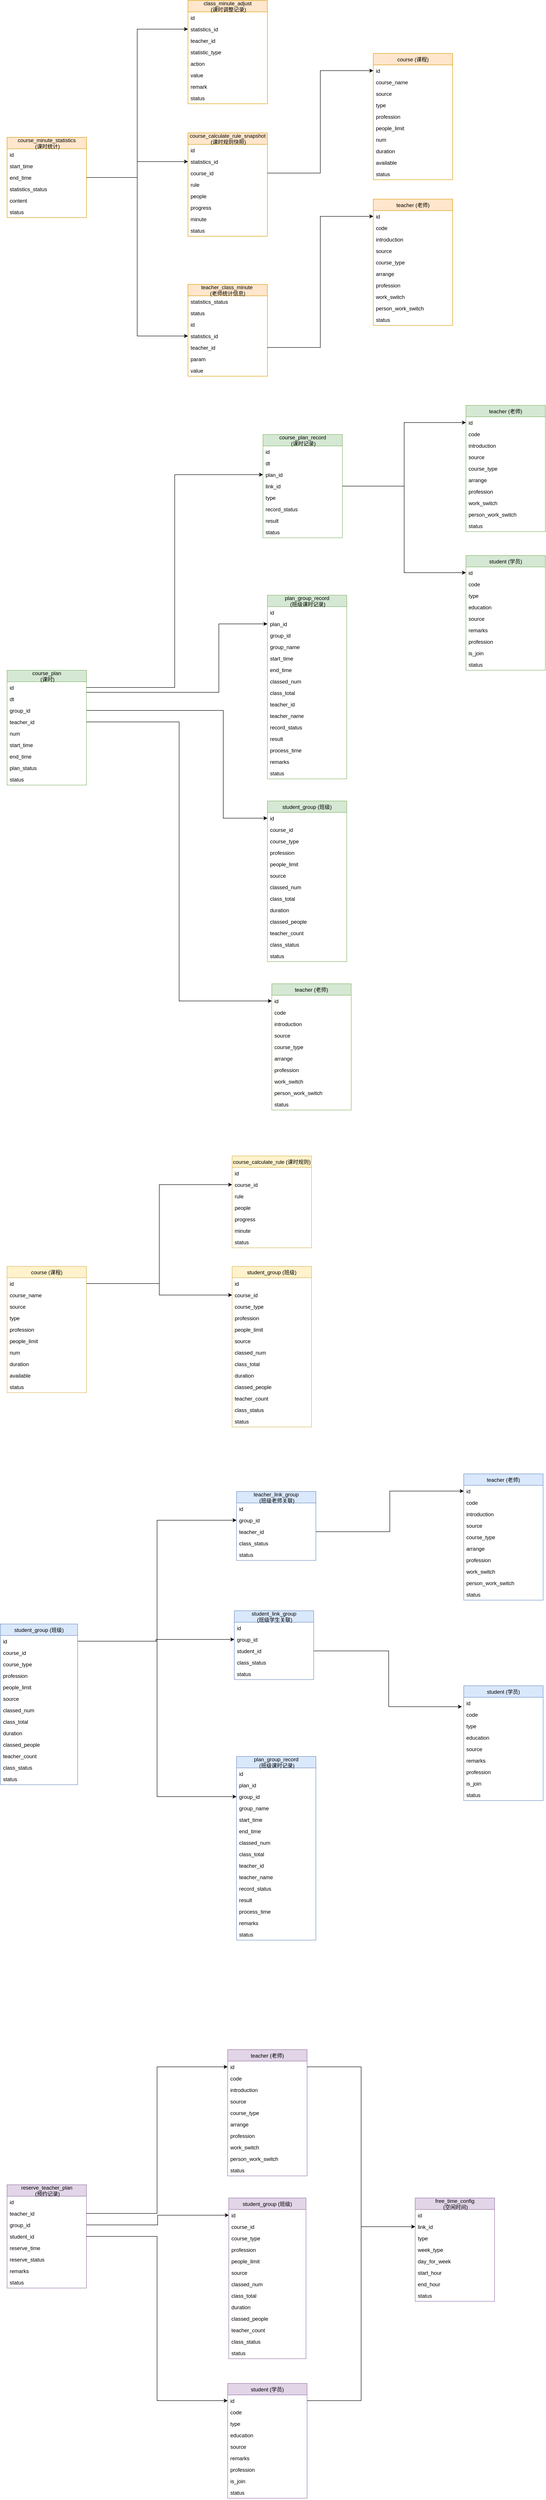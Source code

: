 <mxfile version="16.5.1" type="device"><diagram name="Page-1" id="c4acf3e9-155e-7222-9cf6-157b1a14988f"><mxGraphModel dx="4293" dy="2108" grid="1" gridSize="10" guides="1" tooltips="1" connect="1" arrows="1" fold="1" page="1" pageScale="1" pageWidth="850" pageHeight="1100" background="none" math="0" shadow="0"><root><mxCell id="0"/><mxCell id="1" parent="0"/><mxCell id="0uhZyP-eQ2SWwznOtiLf-3" value="course (课程)" style="swimlane;fontStyle=0;childLayout=stackLayout;horizontal=1;startSize=26;fillColor=#fff2cc;horizontalStack=0;resizeParent=1;resizeParentMax=0;resizeLast=0;collapsible=1;marginBottom=0;swimlaneFillColor=default;strokeColor=#d6b656;" parent="1" vertex="1"><mxGeometry x="-590" y="2890" width="180" height="286" as="geometry"/></mxCell><mxCell id="0uhZyP-eQ2SWwznOtiLf-4" value="id" style="text;align=left;verticalAlign=top;spacingLeft=4;spacingRight=4;overflow=hidden;rotatable=0;points=[[0,0.5],[1,0.5]];portConstraint=eastwest;labelBackgroundColor=none;" parent="0uhZyP-eQ2SWwznOtiLf-3" vertex="1"><mxGeometry y="26" width="180" height="26" as="geometry"/></mxCell><mxCell id="0uhZyP-eQ2SWwznOtiLf-5" value="course_name" style="text;strokeColor=none;fillColor=none;align=left;verticalAlign=top;spacingLeft=4;spacingRight=4;overflow=hidden;rotatable=0;points=[[0,0.5],[1,0.5]];portConstraint=eastwest;" parent="0uhZyP-eQ2SWwznOtiLf-3" vertex="1"><mxGeometry y="52" width="180" height="26" as="geometry"/></mxCell><mxCell id="0uhZyP-eQ2SWwznOtiLf-6" value="source" style="text;strokeColor=none;fillColor=none;align=left;verticalAlign=top;spacingLeft=4;spacingRight=4;overflow=hidden;rotatable=0;points=[[0,0.5],[1,0.5]];portConstraint=eastwest;" parent="0uhZyP-eQ2SWwznOtiLf-3" vertex="1"><mxGeometry y="78" width="180" height="26" as="geometry"/></mxCell><mxCell id="0uhZyP-eQ2SWwznOtiLf-8" value="type" style="text;strokeColor=none;fillColor=none;align=left;verticalAlign=top;spacingLeft=4;spacingRight=4;overflow=hidden;rotatable=0;points=[[0,0.5],[1,0.5]];portConstraint=eastwest;" parent="0uhZyP-eQ2SWwznOtiLf-3" vertex="1"><mxGeometry y="104" width="180" height="26" as="geometry"/></mxCell><mxCell id="0uhZyP-eQ2SWwznOtiLf-9" value="profession" style="text;strokeColor=none;fillColor=none;align=left;verticalAlign=top;spacingLeft=4;spacingRight=4;overflow=hidden;rotatable=0;points=[[0,0.5],[1,0.5]];portConstraint=eastwest;" parent="0uhZyP-eQ2SWwznOtiLf-3" vertex="1"><mxGeometry y="130" width="180" height="26" as="geometry"/></mxCell><mxCell id="0uhZyP-eQ2SWwznOtiLf-7" value="people_limit" style="text;strokeColor=none;fillColor=none;align=left;verticalAlign=top;spacingLeft=4;spacingRight=4;overflow=hidden;rotatable=0;points=[[0,0.5],[1,0.5]];portConstraint=eastwest;" parent="0uhZyP-eQ2SWwznOtiLf-3" vertex="1"><mxGeometry y="156" width="180" height="26" as="geometry"/></mxCell><mxCell id="0uhZyP-eQ2SWwznOtiLf-10" value="num" style="text;strokeColor=none;fillColor=none;align=left;verticalAlign=top;spacingLeft=4;spacingRight=4;overflow=hidden;rotatable=0;points=[[0,0.5],[1,0.5]];portConstraint=eastwest;" parent="0uhZyP-eQ2SWwznOtiLf-3" vertex="1"><mxGeometry y="182" width="180" height="26" as="geometry"/></mxCell><mxCell id="0uhZyP-eQ2SWwznOtiLf-11" value="duration" style="text;strokeColor=none;fillColor=none;align=left;verticalAlign=top;spacingLeft=4;spacingRight=4;overflow=hidden;rotatable=0;points=[[0,0.5],[1,0.5]];portConstraint=eastwest;" parent="0uhZyP-eQ2SWwznOtiLf-3" vertex="1"><mxGeometry y="208" width="180" height="26" as="geometry"/></mxCell><mxCell id="0uhZyP-eQ2SWwznOtiLf-12" value="available" style="text;strokeColor=none;fillColor=none;align=left;verticalAlign=top;spacingLeft=4;spacingRight=4;overflow=hidden;rotatable=0;points=[[0,0.5],[1,0.5]];portConstraint=eastwest;" parent="0uhZyP-eQ2SWwznOtiLf-3" vertex="1"><mxGeometry y="234" width="180" height="26" as="geometry"/></mxCell><mxCell id="0uhZyP-eQ2SWwznOtiLf-13" value="status" style="text;strokeColor=none;fillColor=none;align=left;verticalAlign=top;spacingLeft=4;spacingRight=4;overflow=hidden;rotatable=0;points=[[0,0.5],[1,0.5]];portConstraint=eastwest;" parent="0uhZyP-eQ2SWwznOtiLf-3" vertex="1"><mxGeometry y="260" width="180" height="26" as="geometry"/></mxCell><mxCell id="0uhZyP-eQ2SWwznOtiLf-14" value="course_calculate_rule (课时规则)" style="swimlane;fontStyle=0;childLayout=stackLayout;horizontal=1;startSize=26;fillColor=#fff2cc;horizontalStack=0;resizeParent=1;resizeParentMax=0;resizeLast=0;collapsible=1;marginBottom=0;swimlaneFillColor=default;strokeColor=#d6b656;" parent="1" vertex="1"><mxGeometry x="-80" y="2640" width="180" height="208" as="geometry"/></mxCell><mxCell id="0uhZyP-eQ2SWwznOtiLf-15" value="id" style="text;align=left;verticalAlign=top;spacingLeft=4;spacingRight=4;overflow=hidden;rotatable=0;points=[[0,0.5],[1,0.5]];portConstraint=eastwest;labelBackgroundColor=none;" parent="0uhZyP-eQ2SWwznOtiLf-14" vertex="1"><mxGeometry y="26" width="180" height="26" as="geometry"/></mxCell><mxCell id="0uhZyP-eQ2SWwznOtiLf-16" value="course_id" style="text;strokeColor=none;fillColor=none;align=left;verticalAlign=top;spacingLeft=4;spacingRight=4;overflow=hidden;rotatable=0;points=[[0,0.5],[1,0.5]];portConstraint=eastwest;" parent="0uhZyP-eQ2SWwznOtiLf-14" vertex="1"><mxGeometry y="52" width="180" height="26" as="geometry"/></mxCell><mxCell id="0uhZyP-eQ2SWwznOtiLf-17" value="rule" style="text;strokeColor=none;fillColor=none;align=left;verticalAlign=top;spacingLeft=4;spacingRight=4;overflow=hidden;rotatable=0;points=[[0,0.5],[1,0.5]];portConstraint=eastwest;" parent="0uhZyP-eQ2SWwznOtiLf-14" vertex="1"><mxGeometry y="78" width="180" height="26" as="geometry"/></mxCell><mxCell id="0uhZyP-eQ2SWwznOtiLf-18" value="people" style="text;strokeColor=none;fillColor=none;align=left;verticalAlign=top;spacingLeft=4;spacingRight=4;overflow=hidden;rotatable=0;points=[[0,0.5],[1,0.5]];portConstraint=eastwest;" parent="0uhZyP-eQ2SWwznOtiLf-14" vertex="1"><mxGeometry y="104" width="180" height="26" as="geometry"/></mxCell><mxCell id="0uhZyP-eQ2SWwznOtiLf-19" value="progress" style="text;strokeColor=none;fillColor=none;align=left;verticalAlign=top;spacingLeft=4;spacingRight=4;overflow=hidden;rotatable=0;points=[[0,0.5],[1,0.5]];portConstraint=eastwest;" parent="0uhZyP-eQ2SWwznOtiLf-14" vertex="1"><mxGeometry y="130" width="180" height="26" as="geometry"/></mxCell><mxCell id="0uhZyP-eQ2SWwznOtiLf-20" value="minute" style="text;strokeColor=none;fillColor=none;align=left;verticalAlign=top;spacingLeft=4;spacingRight=4;overflow=hidden;rotatable=0;points=[[0,0.5],[1,0.5]];portConstraint=eastwest;" parent="0uhZyP-eQ2SWwznOtiLf-14" vertex="1"><mxGeometry y="156" width="180" height="26" as="geometry"/></mxCell><mxCell id="0uhZyP-eQ2SWwznOtiLf-24" value="status" style="text;strokeColor=none;fillColor=none;align=left;verticalAlign=top;spacingLeft=4;spacingRight=4;overflow=hidden;rotatable=0;points=[[0,0.5],[1,0.5]];portConstraint=eastwest;" parent="0uhZyP-eQ2SWwznOtiLf-14" vertex="1"><mxGeometry y="182" width="180" height="26" as="geometry"/></mxCell><mxCell id="0uhZyP-eQ2SWwznOtiLf-25" value="course_calculate_rule_snapshot&#10; (课时规则快照)" style="swimlane;fontStyle=0;childLayout=stackLayout;horizontal=1;startSize=26;fillColor=#ffe6cc;horizontalStack=0;resizeParent=1;resizeParentMax=0;resizeLast=0;collapsible=1;marginBottom=0;swimlaneFillColor=default;strokeColor=#d79b00;" parent="1" vertex="1"><mxGeometry x="-180" y="323" width="180" height="234" as="geometry"/></mxCell><mxCell id="0uhZyP-eQ2SWwznOtiLf-26" value="id" style="text;align=left;verticalAlign=top;spacingLeft=4;spacingRight=4;overflow=hidden;rotatable=0;points=[[0,0.5],[1,0.5]];portConstraint=eastwest;labelBackgroundColor=none;" parent="0uhZyP-eQ2SWwznOtiLf-25" vertex="1"><mxGeometry y="26" width="180" height="26" as="geometry"/></mxCell><mxCell id="0uhZyP-eQ2SWwznOtiLf-33" value="statistics_id" style="text;strokeColor=none;fillColor=none;align=left;verticalAlign=top;spacingLeft=4;spacingRight=4;overflow=hidden;rotatable=0;points=[[0,0.5],[1,0.5]];portConstraint=eastwest;" parent="0uhZyP-eQ2SWwznOtiLf-25" vertex="1"><mxGeometry y="52" width="180" height="26" as="geometry"/></mxCell><mxCell id="0uhZyP-eQ2SWwznOtiLf-27" value="course_id" style="text;strokeColor=none;fillColor=none;align=left;verticalAlign=top;spacingLeft=4;spacingRight=4;overflow=hidden;rotatable=0;points=[[0,0.5],[1,0.5]];portConstraint=eastwest;" parent="0uhZyP-eQ2SWwznOtiLf-25" vertex="1"><mxGeometry y="78" width="180" height="26" as="geometry"/></mxCell><mxCell id="0uhZyP-eQ2SWwznOtiLf-28" value="rule" style="text;strokeColor=none;fillColor=none;align=left;verticalAlign=top;spacingLeft=4;spacingRight=4;overflow=hidden;rotatable=0;points=[[0,0.5],[1,0.5]];portConstraint=eastwest;" parent="0uhZyP-eQ2SWwznOtiLf-25" vertex="1"><mxGeometry y="104" width="180" height="26" as="geometry"/></mxCell><mxCell id="0uhZyP-eQ2SWwznOtiLf-29" value="people" style="text;strokeColor=none;fillColor=none;align=left;verticalAlign=top;spacingLeft=4;spacingRight=4;overflow=hidden;rotatable=0;points=[[0,0.5],[1,0.5]];portConstraint=eastwest;" parent="0uhZyP-eQ2SWwznOtiLf-25" vertex="1"><mxGeometry y="130" width="180" height="26" as="geometry"/></mxCell><mxCell id="0uhZyP-eQ2SWwznOtiLf-30" value="progress" style="text;strokeColor=none;fillColor=none;align=left;verticalAlign=top;spacingLeft=4;spacingRight=4;overflow=hidden;rotatable=0;points=[[0,0.5],[1,0.5]];portConstraint=eastwest;" parent="0uhZyP-eQ2SWwznOtiLf-25" vertex="1"><mxGeometry y="156" width="180" height="26" as="geometry"/></mxCell><mxCell id="0uhZyP-eQ2SWwznOtiLf-31" value="minute" style="text;strokeColor=none;fillColor=none;align=left;verticalAlign=top;spacingLeft=4;spacingRight=4;overflow=hidden;rotatable=0;points=[[0,0.5],[1,0.5]];portConstraint=eastwest;" parent="0uhZyP-eQ2SWwznOtiLf-25" vertex="1"><mxGeometry y="182" width="180" height="26" as="geometry"/></mxCell><mxCell id="0uhZyP-eQ2SWwznOtiLf-32" value="status" style="text;strokeColor=none;fillColor=none;align=left;verticalAlign=top;spacingLeft=4;spacingRight=4;overflow=hidden;rotatable=0;points=[[0,0.5],[1,0.5]];portConstraint=eastwest;" parent="0uhZyP-eQ2SWwznOtiLf-25" vertex="1"><mxGeometry y="208" width="180" height="26" as="geometry"/></mxCell><mxCell id="0uhZyP-eQ2SWwznOtiLf-34" value="class_minute_adjust&#10; (课时调整记录)" style="swimlane;fontStyle=0;childLayout=stackLayout;horizontal=1;startSize=26;fillColor=#ffe6cc;horizontalStack=0;resizeParent=1;resizeParentMax=0;resizeLast=0;collapsible=1;marginBottom=0;swimlaneFillColor=default;strokeColor=#d79b00;" parent="1" vertex="1"><mxGeometry x="-180" y="23" width="180" height="234" as="geometry"/></mxCell><mxCell id="0uhZyP-eQ2SWwznOtiLf-35" value="id" style="text;align=left;verticalAlign=top;spacingLeft=4;spacingRight=4;overflow=hidden;rotatable=0;points=[[0,0.5],[1,0.5]];portConstraint=eastwest;labelBackgroundColor=none;" parent="0uhZyP-eQ2SWwznOtiLf-34" vertex="1"><mxGeometry y="26" width="180" height="26" as="geometry"/></mxCell><mxCell id="0uhZyP-eQ2SWwznOtiLf-36" value="statistics_id" style="text;strokeColor=none;fillColor=none;align=left;verticalAlign=top;spacingLeft=4;spacingRight=4;overflow=hidden;rotatable=0;points=[[0,0.5],[1,0.5]];portConstraint=eastwest;" parent="0uhZyP-eQ2SWwznOtiLf-34" vertex="1"><mxGeometry y="52" width="180" height="26" as="geometry"/></mxCell><mxCell id="0uhZyP-eQ2SWwznOtiLf-37" value="teacher_id" style="text;strokeColor=none;fillColor=none;align=left;verticalAlign=top;spacingLeft=4;spacingRight=4;overflow=hidden;rotatable=0;points=[[0,0.5],[1,0.5]];portConstraint=eastwest;" parent="0uhZyP-eQ2SWwznOtiLf-34" vertex="1"><mxGeometry y="78" width="180" height="26" as="geometry"/></mxCell><mxCell id="0uhZyP-eQ2SWwznOtiLf-38" value="statistic_type" style="text;strokeColor=none;fillColor=none;align=left;verticalAlign=top;spacingLeft=4;spacingRight=4;overflow=hidden;rotatable=0;points=[[0,0.5],[1,0.5]];portConstraint=eastwest;" parent="0uhZyP-eQ2SWwznOtiLf-34" vertex="1"><mxGeometry y="104" width="180" height="26" as="geometry"/></mxCell><mxCell id="0uhZyP-eQ2SWwznOtiLf-39" value="action" style="text;strokeColor=none;fillColor=none;align=left;verticalAlign=top;spacingLeft=4;spacingRight=4;overflow=hidden;rotatable=0;points=[[0,0.5],[1,0.5]];portConstraint=eastwest;" parent="0uhZyP-eQ2SWwznOtiLf-34" vertex="1"><mxGeometry y="130" width="180" height="26" as="geometry"/></mxCell><mxCell id="0uhZyP-eQ2SWwznOtiLf-40" value="value" style="text;strokeColor=none;fillColor=none;align=left;verticalAlign=top;spacingLeft=4;spacingRight=4;overflow=hidden;rotatable=0;points=[[0,0.5],[1,0.5]];portConstraint=eastwest;" parent="0uhZyP-eQ2SWwznOtiLf-34" vertex="1"><mxGeometry y="156" width="180" height="26" as="geometry"/></mxCell><mxCell id="0uhZyP-eQ2SWwznOtiLf-41" value="remark" style="text;strokeColor=none;fillColor=none;align=left;verticalAlign=top;spacingLeft=4;spacingRight=4;overflow=hidden;rotatable=0;points=[[0,0.5],[1,0.5]];portConstraint=eastwest;" parent="0uhZyP-eQ2SWwznOtiLf-34" vertex="1"><mxGeometry y="182" width="180" height="26" as="geometry"/></mxCell><mxCell id="0uhZyP-eQ2SWwznOtiLf-42" value="status" style="text;strokeColor=none;fillColor=none;align=left;verticalAlign=top;spacingLeft=4;spacingRight=4;overflow=hidden;rotatable=0;points=[[0,0.5],[1,0.5]];portConstraint=eastwest;" parent="0uhZyP-eQ2SWwznOtiLf-34" vertex="1"><mxGeometry y="208" width="180" height="26" as="geometry"/></mxCell><mxCell id="0uhZyP-eQ2SWwznOtiLf-53" value="course_plan_record&#10; (课时记录)" style="swimlane;fontStyle=0;childLayout=stackLayout;horizontal=1;startSize=26;fillColor=#d5e8d4;horizontalStack=0;resizeParent=1;resizeParentMax=0;resizeLast=0;collapsible=1;marginBottom=0;swimlaneFillColor=default;strokeColor=#82b366;" parent="1" vertex="1"><mxGeometry x="-10" y="1006" width="180" height="234" as="geometry"/></mxCell><mxCell id="0uhZyP-eQ2SWwznOtiLf-54" value="id" style="text;align=left;verticalAlign=top;spacingLeft=4;spacingRight=4;overflow=hidden;rotatable=0;points=[[0,0.5],[1,0.5]];portConstraint=eastwest;labelBackgroundColor=none;" parent="0uhZyP-eQ2SWwznOtiLf-53" vertex="1"><mxGeometry y="26" width="180" height="26" as="geometry"/></mxCell><mxCell id="0uhZyP-eQ2SWwznOtiLf-55" value="dt" style="text;strokeColor=none;fillColor=none;align=left;verticalAlign=top;spacingLeft=4;spacingRight=4;overflow=hidden;rotatable=0;points=[[0,0.5],[1,0.5]];portConstraint=eastwest;" parent="0uhZyP-eQ2SWwznOtiLf-53" vertex="1"><mxGeometry y="52" width="180" height="26" as="geometry"/></mxCell><mxCell id="0uhZyP-eQ2SWwznOtiLf-56" value="plan_id" style="text;strokeColor=none;fillColor=none;align=left;verticalAlign=top;spacingLeft=4;spacingRight=4;overflow=hidden;rotatable=0;points=[[0,0.5],[1,0.5]];portConstraint=eastwest;" parent="0uhZyP-eQ2SWwznOtiLf-53" vertex="1"><mxGeometry y="78" width="180" height="26" as="geometry"/></mxCell><mxCell id="0uhZyP-eQ2SWwznOtiLf-57" value="link_id" style="text;strokeColor=none;fillColor=none;align=left;verticalAlign=top;spacingLeft=4;spacingRight=4;overflow=hidden;rotatable=0;points=[[0,0.5],[1,0.5]];portConstraint=eastwest;" parent="0uhZyP-eQ2SWwznOtiLf-53" vertex="1"><mxGeometry y="104" width="180" height="26" as="geometry"/></mxCell><mxCell id="0uhZyP-eQ2SWwznOtiLf-58" value="type" style="text;strokeColor=none;fillColor=none;align=left;verticalAlign=top;spacingLeft=4;spacingRight=4;overflow=hidden;rotatable=0;points=[[0,0.5],[1,0.5]];portConstraint=eastwest;" parent="0uhZyP-eQ2SWwznOtiLf-53" vertex="1"><mxGeometry y="130" width="180" height="26" as="geometry"/></mxCell><mxCell id="0uhZyP-eQ2SWwznOtiLf-59" value="record_status" style="text;strokeColor=none;fillColor=none;align=left;verticalAlign=top;spacingLeft=4;spacingRight=4;overflow=hidden;rotatable=0;points=[[0,0.5],[1,0.5]];portConstraint=eastwest;" parent="0uhZyP-eQ2SWwznOtiLf-53" vertex="1"><mxGeometry y="156" width="180" height="26" as="geometry"/></mxCell><mxCell id="0uhZyP-eQ2SWwznOtiLf-60" value="result" style="text;strokeColor=none;fillColor=none;align=left;verticalAlign=top;spacingLeft=4;spacingRight=4;overflow=hidden;rotatable=0;points=[[0,0.5],[1,0.5]];portConstraint=eastwest;" parent="0uhZyP-eQ2SWwznOtiLf-53" vertex="1"><mxGeometry y="182" width="180" height="26" as="geometry"/></mxCell><mxCell id="0uhZyP-eQ2SWwznOtiLf-62" value="status" style="text;strokeColor=none;fillColor=none;align=left;verticalAlign=top;spacingLeft=4;spacingRight=4;overflow=hidden;rotatable=0;points=[[0,0.5],[1,0.5]];portConstraint=eastwest;" parent="0uhZyP-eQ2SWwznOtiLf-53" vertex="1"><mxGeometry y="208" width="180" height="26" as="geometry"/></mxCell><mxCell id="0uhZyP-eQ2SWwznOtiLf-63" value="free_time_config&#10; (空闲时间)" style="swimlane;fontStyle=0;childLayout=stackLayout;horizontal=1;startSize=26;fillColor=#e1d5e7;horizontalStack=0;resizeParent=1;resizeParentMax=0;resizeLast=0;collapsible=1;marginBottom=0;swimlaneFillColor=default;strokeColor=#9673a6;" parent="1" vertex="1"><mxGeometry x="335" y="5000" width="180" height="234" as="geometry"/></mxCell><mxCell id="0uhZyP-eQ2SWwznOtiLf-64" value="id" style="text;align=left;verticalAlign=top;spacingLeft=4;spacingRight=4;overflow=hidden;rotatable=0;points=[[0,0.5],[1,0.5]];portConstraint=eastwest;labelBackgroundColor=none;" parent="0uhZyP-eQ2SWwznOtiLf-63" vertex="1"><mxGeometry y="26" width="180" height="26" as="geometry"/></mxCell><mxCell id="0uhZyP-eQ2SWwznOtiLf-65" value="link_id" style="text;strokeColor=none;fillColor=none;align=left;verticalAlign=top;spacingLeft=4;spacingRight=4;overflow=hidden;rotatable=0;points=[[0,0.5],[1,0.5]];portConstraint=eastwest;" parent="0uhZyP-eQ2SWwznOtiLf-63" vertex="1"><mxGeometry y="52" width="180" height="26" as="geometry"/></mxCell><mxCell id="0uhZyP-eQ2SWwznOtiLf-66" value="type" style="text;strokeColor=none;fillColor=none;align=left;verticalAlign=top;spacingLeft=4;spacingRight=4;overflow=hidden;rotatable=0;points=[[0,0.5],[1,0.5]];portConstraint=eastwest;" parent="0uhZyP-eQ2SWwznOtiLf-63" vertex="1"><mxGeometry y="78" width="180" height="26" as="geometry"/></mxCell><mxCell id="0uhZyP-eQ2SWwznOtiLf-67" value="week_type" style="text;strokeColor=none;fillColor=none;align=left;verticalAlign=top;spacingLeft=4;spacingRight=4;overflow=hidden;rotatable=0;points=[[0,0.5],[1,0.5]];portConstraint=eastwest;" parent="0uhZyP-eQ2SWwznOtiLf-63" vertex="1"><mxGeometry y="104" width="180" height="26" as="geometry"/></mxCell><mxCell id="0uhZyP-eQ2SWwznOtiLf-68" value="day_for_week" style="text;strokeColor=none;fillColor=none;align=left;verticalAlign=top;spacingLeft=4;spacingRight=4;overflow=hidden;rotatable=0;points=[[0,0.5],[1,0.5]];portConstraint=eastwest;" parent="0uhZyP-eQ2SWwznOtiLf-63" vertex="1"><mxGeometry y="130" width="180" height="26" as="geometry"/></mxCell><mxCell id="0uhZyP-eQ2SWwznOtiLf-69" value="start_hour" style="text;strokeColor=none;fillColor=none;align=left;verticalAlign=top;spacingLeft=4;spacingRight=4;overflow=hidden;rotatable=0;points=[[0,0.5],[1,0.5]];portConstraint=eastwest;" parent="0uhZyP-eQ2SWwznOtiLf-63" vertex="1"><mxGeometry y="156" width="180" height="26" as="geometry"/></mxCell><mxCell id="0uhZyP-eQ2SWwznOtiLf-70" value="end_hour" style="text;strokeColor=none;fillColor=none;align=left;verticalAlign=top;spacingLeft=4;spacingRight=4;overflow=hidden;rotatable=0;points=[[0,0.5],[1,0.5]];portConstraint=eastwest;" parent="0uhZyP-eQ2SWwznOtiLf-63" vertex="1"><mxGeometry y="182" width="180" height="26" as="geometry"/></mxCell><mxCell id="0uhZyP-eQ2SWwznOtiLf-71" value="status" style="text;strokeColor=none;fillColor=none;align=left;verticalAlign=top;spacingLeft=4;spacingRight=4;overflow=hidden;rotatable=0;points=[[0,0.5],[1,0.5]];portConstraint=eastwest;" parent="0uhZyP-eQ2SWwznOtiLf-63" vertex="1"><mxGeometry y="208" width="180" height="26" as="geometry"/></mxCell><mxCell id="0uhZyP-eQ2SWwznOtiLf-98" value="reserve_teacher_plan&#10; (预约记录)" style="swimlane;fontStyle=0;childLayout=stackLayout;horizontal=1;startSize=26;fillColor=#e1d5e7;horizontalStack=0;resizeParent=1;resizeParentMax=0;resizeLast=0;collapsible=1;marginBottom=0;swimlaneFillColor=default;strokeColor=#9673a6;" parent="1" vertex="1"><mxGeometry x="-590" y="4970" width="180" height="234" as="geometry"/></mxCell><mxCell id="0uhZyP-eQ2SWwznOtiLf-99" value="id" style="text;align=left;verticalAlign=top;spacingLeft=4;spacingRight=4;overflow=hidden;rotatable=0;points=[[0,0.5],[1,0.5]];portConstraint=eastwest;labelBackgroundColor=none;" parent="0uhZyP-eQ2SWwznOtiLf-98" vertex="1"><mxGeometry y="26" width="180" height="26" as="geometry"/></mxCell><mxCell id="0uhZyP-eQ2SWwznOtiLf-100" value="teacher_id" style="text;strokeColor=none;fillColor=none;align=left;verticalAlign=top;spacingLeft=4;spacingRight=4;overflow=hidden;rotatable=0;points=[[0,0.5],[1,0.5]];portConstraint=eastwest;" parent="0uhZyP-eQ2SWwznOtiLf-98" vertex="1"><mxGeometry y="52" width="180" height="26" as="geometry"/></mxCell><mxCell id="0uhZyP-eQ2SWwznOtiLf-101" value="group_id" style="text;strokeColor=none;fillColor=none;align=left;verticalAlign=top;spacingLeft=4;spacingRight=4;overflow=hidden;rotatable=0;points=[[0,0.5],[1,0.5]];portConstraint=eastwest;" parent="0uhZyP-eQ2SWwznOtiLf-98" vertex="1"><mxGeometry y="78" width="180" height="26" as="geometry"/></mxCell><mxCell id="0uhZyP-eQ2SWwznOtiLf-102" value="student_id" style="text;strokeColor=none;fillColor=none;align=left;verticalAlign=top;spacingLeft=4;spacingRight=4;overflow=hidden;rotatable=0;points=[[0,0.5],[1,0.5]];portConstraint=eastwest;" parent="0uhZyP-eQ2SWwznOtiLf-98" vertex="1"><mxGeometry y="104" width="180" height="26" as="geometry"/></mxCell><mxCell id="0uhZyP-eQ2SWwznOtiLf-103" value="reserve_time" style="text;strokeColor=none;fillColor=none;align=left;verticalAlign=top;spacingLeft=4;spacingRight=4;overflow=hidden;rotatable=0;points=[[0,0.5],[1,0.5]];portConstraint=eastwest;" parent="0uhZyP-eQ2SWwznOtiLf-98" vertex="1"><mxGeometry y="130" width="180" height="26" as="geometry"/></mxCell><mxCell id="0uhZyP-eQ2SWwznOtiLf-104" value="reserve_status" style="text;strokeColor=none;fillColor=none;align=left;verticalAlign=top;spacingLeft=4;spacingRight=4;overflow=hidden;rotatable=0;points=[[0,0.5],[1,0.5]];portConstraint=eastwest;" parent="0uhZyP-eQ2SWwznOtiLf-98" vertex="1"><mxGeometry y="156" width="180" height="26" as="geometry"/></mxCell><mxCell id="0uhZyP-eQ2SWwznOtiLf-105" value="remarks" style="text;strokeColor=none;fillColor=none;align=left;verticalAlign=top;spacingLeft=4;spacingRight=4;overflow=hidden;rotatable=0;points=[[0,0.5],[1,0.5]];portConstraint=eastwest;" parent="0uhZyP-eQ2SWwznOtiLf-98" vertex="1"><mxGeometry y="182" width="180" height="26" as="geometry"/></mxCell><mxCell id="0uhZyP-eQ2SWwznOtiLf-113" value="status" style="text;strokeColor=none;fillColor=none;align=left;verticalAlign=top;spacingLeft=4;spacingRight=4;overflow=hidden;rotatable=0;points=[[0,0.5],[1,0.5]];portConstraint=eastwest;" parent="0uhZyP-eQ2SWwznOtiLf-98" vertex="1"><mxGeometry y="208" width="180" height="26" as="geometry"/></mxCell><mxCell id="0uhZyP-eQ2SWwznOtiLf-134" value="student_group (班级)" style="swimlane;fontStyle=0;childLayout=stackLayout;horizontal=1;startSize=26;fillColor=#dae8fc;horizontalStack=0;resizeParent=1;resizeParentMax=0;resizeLast=0;collapsible=1;marginBottom=0;swimlaneFillColor=default;strokeColor=#6c8ebf;" parent="1" vertex="1"><mxGeometry x="-605" y="3700" width="175" height="364" as="geometry"/></mxCell><mxCell id="0uhZyP-eQ2SWwznOtiLf-135" value="id" style="text;align=left;verticalAlign=top;spacingLeft=4;spacingRight=4;overflow=hidden;rotatable=0;points=[[0,0.5],[1,0.5]];portConstraint=eastwest;labelBackgroundColor=none;" parent="0uhZyP-eQ2SWwznOtiLf-134" vertex="1"><mxGeometry y="26" width="175" height="26" as="geometry"/></mxCell><mxCell id="0uhZyP-eQ2SWwznOtiLf-136" value="course_id" style="text;strokeColor=none;fillColor=none;align=left;verticalAlign=top;spacingLeft=4;spacingRight=4;overflow=hidden;rotatable=0;points=[[0,0.5],[1,0.5]];portConstraint=eastwest;" parent="0uhZyP-eQ2SWwznOtiLf-134" vertex="1"><mxGeometry y="52" width="175" height="26" as="geometry"/></mxCell><mxCell id="0uhZyP-eQ2SWwznOtiLf-137" value="course_type" style="text;strokeColor=none;fillColor=none;align=left;verticalAlign=top;spacingLeft=4;spacingRight=4;overflow=hidden;rotatable=0;points=[[0,0.5],[1,0.5]];portConstraint=eastwest;" parent="0uhZyP-eQ2SWwznOtiLf-134" vertex="1"><mxGeometry y="78" width="175" height="26" as="geometry"/></mxCell><mxCell id="0uhZyP-eQ2SWwznOtiLf-138" value="profession" style="text;strokeColor=none;fillColor=none;align=left;verticalAlign=top;spacingLeft=4;spacingRight=4;overflow=hidden;rotatable=0;points=[[0,0.5],[1,0.5]];portConstraint=eastwest;" parent="0uhZyP-eQ2SWwznOtiLf-134" vertex="1"><mxGeometry y="104" width="175" height="26" as="geometry"/></mxCell><mxCell id="0uhZyP-eQ2SWwznOtiLf-139" value="people_limit" style="text;strokeColor=none;fillColor=none;align=left;verticalAlign=top;spacingLeft=4;spacingRight=4;overflow=hidden;rotatable=0;points=[[0,0.5],[1,0.5]];portConstraint=eastwest;" parent="0uhZyP-eQ2SWwznOtiLf-134" vertex="1"><mxGeometry y="130" width="175" height="26" as="geometry"/></mxCell><mxCell id="0uhZyP-eQ2SWwznOtiLf-141" value="source" style="text;strokeColor=none;fillColor=none;align=left;verticalAlign=top;spacingLeft=4;spacingRight=4;overflow=hidden;rotatable=0;points=[[0,0.5],[1,0.5]];portConstraint=eastwest;" parent="0uhZyP-eQ2SWwznOtiLf-134" vertex="1"><mxGeometry y="156" width="175" height="26" as="geometry"/></mxCell><mxCell id="0uhZyP-eQ2SWwznOtiLf-140" value="classed_num" style="text;strokeColor=none;fillColor=none;align=left;verticalAlign=top;spacingLeft=4;spacingRight=4;overflow=hidden;rotatable=0;points=[[0,0.5],[1,0.5]];portConstraint=eastwest;" parent="0uhZyP-eQ2SWwznOtiLf-134" vertex="1"><mxGeometry y="182" width="175" height="26" as="geometry"/></mxCell><mxCell id="0uhZyP-eQ2SWwznOtiLf-143" value="class_total" style="text;strokeColor=none;fillColor=none;align=left;verticalAlign=top;spacingLeft=4;spacingRight=4;overflow=hidden;rotatable=0;points=[[0,0.5],[1,0.5]];portConstraint=eastwest;" parent="0uhZyP-eQ2SWwznOtiLf-134" vertex="1"><mxGeometry y="208" width="175" height="26" as="geometry"/></mxCell><mxCell id="0uhZyP-eQ2SWwznOtiLf-144" value="duration" style="text;strokeColor=none;fillColor=none;align=left;verticalAlign=top;spacingLeft=4;spacingRight=4;overflow=hidden;rotatable=0;points=[[0,0.5],[1,0.5]];portConstraint=eastwest;" parent="0uhZyP-eQ2SWwznOtiLf-134" vertex="1"><mxGeometry y="234" width="175" height="26" as="geometry"/></mxCell><mxCell id="0uhZyP-eQ2SWwznOtiLf-142" value="classed_people" style="text;strokeColor=none;fillColor=none;align=left;verticalAlign=top;spacingLeft=4;spacingRight=4;overflow=hidden;rotatable=0;points=[[0,0.5],[1,0.5]];portConstraint=eastwest;" parent="0uhZyP-eQ2SWwznOtiLf-134" vertex="1"><mxGeometry y="260" width="175" height="26" as="geometry"/></mxCell><mxCell id="0uhZyP-eQ2SWwznOtiLf-145" value="teacher_count" style="text;strokeColor=none;fillColor=none;align=left;verticalAlign=top;spacingLeft=4;spacingRight=4;overflow=hidden;rotatable=0;points=[[0,0.5],[1,0.5]];portConstraint=eastwest;" parent="0uhZyP-eQ2SWwznOtiLf-134" vertex="1"><mxGeometry y="286" width="175" height="26" as="geometry"/></mxCell><mxCell id="0uhZyP-eQ2SWwznOtiLf-147" value="class_status" style="text;strokeColor=none;fillColor=none;align=left;verticalAlign=top;spacingLeft=4;spacingRight=4;overflow=hidden;rotatable=0;points=[[0,0.5],[1,0.5]];portConstraint=eastwest;" parent="0uhZyP-eQ2SWwznOtiLf-134" vertex="1"><mxGeometry y="312" width="175" height="26" as="geometry"/></mxCell><mxCell id="0uhZyP-eQ2SWwznOtiLf-146" value="status" style="text;strokeColor=none;fillColor=none;align=left;verticalAlign=top;spacingLeft=4;spacingRight=4;overflow=hidden;rotatable=0;points=[[0,0.5],[1,0.5]];portConstraint=eastwest;" parent="0uhZyP-eQ2SWwznOtiLf-134" vertex="1"><mxGeometry y="338" width="175" height="26" as="geometry"/></mxCell><mxCell id="0uhZyP-eQ2SWwznOtiLf-149" value="student_link_group&#10; (班级学生关联)" style="swimlane;fontStyle=0;childLayout=stackLayout;horizontal=1;startSize=26;fillColor=#dae8fc;horizontalStack=0;resizeParent=1;resizeParentMax=0;resizeLast=0;collapsible=1;marginBottom=0;swimlaneFillColor=default;strokeColor=#6c8ebf;" parent="1" vertex="1"><mxGeometry x="-75" y="3670" width="180" height="156" as="geometry"/></mxCell><mxCell id="0uhZyP-eQ2SWwznOtiLf-150" value="id" style="text;align=left;verticalAlign=top;spacingLeft=4;spacingRight=4;overflow=hidden;rotatable=0;points=[[0,0.5],[1,0.5]];portConstraint=eastwest;labelBackgroundColor=none;" parent="0uhZyP-eQ2SWwznOtiLf-149" vertex="1"><mxGeometry y="26" width="180" height="26" as="geometry"/></mxCell><mxCell id="0uhZyP-eQ2SWwznOtiLf-151" value="group_id" style="text;strokeColor=none;fillColor=none;align=left;verticalAlign=top;spacingLeft=4;spacingRight=4;overflow=hidden;rotatable=0;points=[[0,0.5],[1,0.5]];portConstraint=eastwest;" parent="0uhZyP-eQ2SWwznOtiLf-149" vertex="1"><mxGeometry y="52" width="180" height="26" as="geometry"/></mxCell><mxCell id="0uhZyP-eQ2SWwznOtiLf-152" value="student_id" style="text;strokeColor=none;fillColor=none;align=left;verticalAlign=top;spacingLeft=4;spacingRight=4;overflow=hidden;rotatable=0;points=[[0,0.5],[1,0.5]];portConstraint=eastwest;" parent="0uhZyP-eQ2SWwznOtiLf-149" vertex="1"><mxGeometry y="78" width="180" height="26" as="geometry"/></mxCell><mxCell id="0uhZyP-eQ2SWwznOtiLf-154" value="class_status" style="text;strokeColor=none;fillColor=none;align=left;verticalAlign=top;spacingLeft=4;spacingRight=4;overflow=hidden;rotatable=0;points=[[0,0.5],[1,0.5]];portConstraint=eastwest;" parent="0uhZyP-eQ2SWwznOtiLf-149" vertex="1"><mxGeometry y="104" width="180" height="26" as="geometry"/></mxCell><mxCell id="0uhZyP-eQ2SWwznOtiLf-162" value="status" style="text;strokeColor=none;fillColor=none;align=left;verticalAlign=top;spacingLeft=4;spacingRight=4;overflow=hidden;rotatable=0;points=[[0,0.5],[1,0.5]];portConstraint=eastwest;" parent="0uhZyP-eQ2SWwznOtiLf-149" vertex="1"><mxGeometry y="130" width="180" height="26" as="geometry"/></mxCell><mxCell id="0uhZyP-eQ2SWwznOtiLf-163" value="teacher (老师)" style="swimlane;fontStyle=0;childLayout=stackLayout;horizontal=1;startSize=26;fillColor=#dae8fc;horizontalStack=0;resizeParent=1;resizeParentMax=0;resizeLast=0;collapsible=1;marginBottom=0;swimlaneFillColor=default;strokeColor=#6c8ebf;" parent="1" vertex="1"><mxGeometry x="445" y="3360" width="180" height="286" as="geometry"/></mxCell><mxCell id="0uhZyP-eQ2SWwznOtiLf-164" value="id" style="text;align=left;verticalAlign=top;spacingLeft=4;spacingRight=4;overflow=hidden;rotatable=0;points=[[0,0.5],[1,0.5]];portConstraint=eastwest;labelBackgroundColor=none;" parent="0uhZyP-eQ2SWwznOtiLf-163" vertex="1"><mxGeometry y="26" width="180" height="26" as="geometry"/></mxCell><mxCell id="0uhZyP-eQ2SWwznOtiLf-165" value="code" style="text;strokeColor=none;fillColor=none;align=left;verticalAlign=top;spacingLeft=4;spacingRight=4;overflow=hidden;rotatable=0;points=[[0,0.5],[1,0.5]];portConstraint=eastwest;" parent="0uhZyP-eQ2SWwznOtiLf-163" vertex="1"><mxGeometry y="52" width="180" height="26" as="geometry"/></mxCell><mxCell id="0uhZyP-eQ2SWwznOtiLf-166" value="introduction" style="text;strokeColor=none;fillColor=none;align=left;verticalAlign=top;spacingLeft=4;spacingRight=4;overflow=hidden;rotatable=0;points=[[0,0.5],[1,0.5]];portConstraint=eastwest;" parent="0uhZyP-eQ2SWwznOtiLf-163" vertex="1"><mxGeometry y="78" width="180" height="26" as="geometry"/></mxCell><mxCell id="0uhZyP-eQ2SWwznOtiLf-167" value="source" style="text;strokeColor=none;fillColor=none;align=left;verticalAlign=top;spacingLeft=4;spacingRight=4;overflow=hidden;rotatable=0;points=[[0,0.5],[1,0.5]];portConstraint=eastwest;" parent="0uhZyP-eQ2SWwznOtiLf-163" vertex="1"><mxGeometry y="104" width="180" height="26" as="geometry"/></mxCell><mxCell id="0uhZyP-eQ2SWwznOtiLf-168" value="course_type" style="text;strokeColor=none;fillColor=none;align=left;verticalAlign=top;spacingLeft=4;spacingRight=4;overflow=hidden;rotatable=0;points=[[0,0.5],[1,0.5]];portConstraint=eastwest;" parent="0uhZyP-eQ2SWwznOtiLf-163" vertex="1"><mxGeometry y="130" width="180" height="26" as="geometry"/></mxCell><mxCell id="0uhZyP-eQ2SWwznOtiLf-169" value="arrange" style="text;strokeColor=none;fillColor=none;align=left;verticalAlign=top;spacingLeft=4;spacingRight=4;overflow=hidden;rotatable=0;points=[[0,0.5],[1,0.5]];portConstraint=eastwest;" parent="0uhZyP-eQ2SWwznOtiLf-163" vertex="1"><mxGeometry y="156" width="180" height="26" as="geometry"/></mxCell><mxCell id="0uhZyP-eQ2SWwznOtiLf-170" value="profession" style="text;strokeColor=none;fillColor=none;align=left;verticalAlign=top;spacingLeft=4;spacingRight=4;overflow=hidden;rotatable=0;points=[[0,0.5],[1,0.5]];portConstraint=eastwest;" parent="0uhZyP-eQ2SWwznOtiLf-163" vertex="1"><mxGeometry y="182" width="180" height="26" as="geometry"/></mxCell><mxCell id="0uhZyP-eQ2SWwznOtiLf-171" value="work_switch" style="text;strokeColor=none;fillColor=none;align=left;verticalAlign=top;spacingLeft=4;spacingRight=4;overflow=hidden;rotatable=0;points=[[0,0.5],[1,0.5]];portConstraint=eastwest;" parent="0uhZyP-eQ2SWwznOtiLf-163" vertex="1"><mxGeometry y="208" width="180" height="26" as="geometry"/></mxCell><mxCell id="0uhZyP-eQ2SWwznOtiLf-173" value="person_work_switch" style="text;strokeColor=none;fillColor=none;align=left;verticalAlign=top;spacingLeft=4;spacingRight=4;overflow=hidden;rotatable=0;points=[[0,0.5],[1,0.5]];portConstraint=eastwest;" parent="0uhZyP-eQ2SWwznOtiLf-163" vertex="1"><mxGeometry y="234" width="180" height="26" as="geometry"/></mxCell><mxCell id="0uhZyP-eQ2SWwznOtiLf-172" value="status" style="text;strokeColor=none;fillColor=none;align=left;verticalAlign=top;spacingLeft=4;spacingRight=4;overflow=hidden;rotatable=0;points=[[0,0.5],[1,0.5]];portConstraint=eastwest;" parent="0uhZyP-eQ2SWwznOtiLf-163" vertex="1"><mxGeometry y="260" width="180" height="26" as="geometry"/></mxCell><mxCell id="0uhZyP-eQ2SWwznOtiLf-174" value="teacher_class_minute &#10;(老师统计信息)" style="swimlane;fontStyle=0;childLayout=stackLayout;horizontal=1;startSize=26;fillColor=#ffe6cc;horizontalStack=0;resizeParent=1;resizeParentMax=0;resizeLast=0;collapsible=1;marginBottom=0;swimlaneFillColor=default;strokeColor=#d79b00;" parent="1" vertex="1"><mxGeometry x="-180" y="666" width="180" height="208" as="geometry"/></mxCell><mxCell id="0uhZyP-eQ2SWwznOtiLf-180" value="statistics_status" style="text;strokeColor=none;fillColor=none;align=left;verticalAlign=top;spacingLeft=4;spacingRight=4;overflow=hidden;rotatable=0;points=[[0,0.5],[1,0.5]];portConstraint=eastwest;" parent="0uhZyP-eQ2SWwznOtiLf-174" vertex="1"><mxGeometry y="26" width="180" height="26" as="geometry"/></mxCell><mxCell id="0uhZyP-eQ2SWwznOtiLf-184" value="status" style="text;strokeColor=none;fillColor=none;align=left;verticalAlign=top;spacingLeft=4;spacingRight=4;overflow=hidden;rotatable=0;points=[[0,0.5],[1,0.5]];portConstraint=eastwest;" parent="0uhZyP-eQ2SWwznOtiLf-174" vertex="1"><mxGeometry y="52" width="180" height="26" as="geometry"/></mxCell><mxCell id="0uhZyP-eQ2SWwznOtiLf-175" value="id" style="text;align=left;verticalAlign=top;spacingLeft=4;spacingRight=4;overflow=hidden;rotatable=0;points=[[0,0.5],[1,0.5]];portConstraint=eastwest;labelBackgroundColor=none;" parent="0uhZyP-eQ2SWwznOtiLf-174" vertex="1"><mxGeometry y="78" width="180" height="26" as="geometry"/></mxCell><mxCell id="0uhZyP-eQ2SWwznOtiLf-176" value="statistics_id" style="text;strokeColor=none;fillColor=none;align=left;verticalAlign=top;spacingLeft=4;spacingRight=4;overflow=hidden;rotatable=0;points=[[0,0.5],[1,0.5]];portConstraint=eastwest;" parent="0uhZyP-eQ2SWwznOtiLf-174" vertex="1"><mxGeometry y="104" width="180" height="26" as="geometry"/></mxCell><mxCell id="0uhZyP-eQ2SWwznOtiLf-177" value="teacher_id" style="text;strokeColor=none;fillColor=none;align=left;verticalAlign=top;spacingLeft=4;spacingRight=4;overflow=hidden;rotatable=0;points=[[0,0.5],[1,0.5]];portConstraint=eastwest;" parent="0uhZyP-eQ2SWwznOtiLf-174" vertex="1"><mxGeometry y="130" width="180" height="26" as="geometry"/></mxCell><mxCell id="0uhZyP-eQ2SWwznOtiLf-178" value="param" style="text;strokeColor=none;fillColor=none;align=left;verticalAlign=top;spacingLeft=4;spacingRight=4;overflow=hidden;rotatable=0;points=[[0,0.5],[1,0.5]];portConstraint=eastwest;" parent="0uhZyP-eQ2SWwznOtiLf-174" vertex="1"><mxGeometry y="156" width="180" height="26" as="geometry"/></mxCell><mxCell id="0uhZyP-eQ2SWwznOtiLf-179" value="value" style="text;strokeColor=none;fillColor=none;align=left;verticalAlign=top;spacingLeft=4;spacingRight=4;overflow=hidden;rotatable=0;points=[[0,0.5],[1,0.5]];portConstraint=eastwest;" parent="0uhZyP-eQ2SWwznOtiLf-174" vertex="1"><mxGeometry y="182" width="180" height="26" as="geometry"/></mxCell><mxCell id="0uhZyP-eQ2SWwznOtiLf-185" value="teacher_link_group&#10; (班级老师关联)" style="swimlane;fontStyle=0;childLayout=stackLayout;horizontal=1;startSize=26;fillColor=#dae8fc;horizontalStack=0;resizeParent=1;resizeParentMax=0;resizeLast=0;collapsible=1;marginBottom=0;swimlaneFillColor=default;strokeColor=#6c8ebf;" parent="1" vertex="1"><mxGeometry x="-70" y="3400" width="180" height="156" as="geometry"/></mxCell><mxCell id="0uhZyP-eQ2SWwznOtiLf-186" value="id" style="text;align=left;verticalAlign=top;spacingLeft=4;spacingRight=4;overflow=hidden;rotatable=0;points=[[0,0.5],[1,0.5]];portConstraint=eastwest;labelBackgroundColor=none;" parent="0uhZyP-eQ2SWwznOtiLf-185" vertex="1"><mxGeometry y="26" width="180" height="26" as="geometry"/></mxCell><mxCell id="0uhZyP-eQ2SWwznOtiLf-187" value="group_id" style="text;strokeColor=none;fillColor=none;align=left;verticalAlign=top;spacingLeft=4;spacingRight=4;overflow=hidden;rotatable=0;points=[[0,0.5],[1,0.5]];portConstraint=eastwest;" parent="0uhZyP-eQ2SWwznOtiLf-185" vertex="1"><mxGeometry y="52" width="180" height="26" as="geometry"/></mxCell><mxCell id="0uhZyP-eQ2SWwznOtiLf-188" value="teacher_id" style="text;strokeColor=none;fillColor=none;align=left;verticalAlign=top;spacingLeft=4;spacingRight=4;overflow=hidden;rotatable=0;points=[[0,0.5],[1,0.5]];portConstraint=eastwest;" parent="0uhZyP-eQ2SWwznOtiLf-185" vertex="1"><mxGeometry y="78" width="180" height="26" as="geometry"/></mxCell><mxCell id="0uhZyP-eQ2SWwznOtiLf-190" value="class_status" style="text;strokeColor=none;fillColor=none;align=left;verticalAlign=top;spacingLeft=4;spacingRight=4;overflow=hidden;rotatable=0;points=[[0,0.5],[1,0.5]];portConstraint=eastwest;" parent="0uhZyP-eQ2SWwznOtiLf-185" vertex="1"><mxGeometry y="104" width="180" height="26" as="geometry"/></mxCell><mxCell id="0uhZyP-eQ2SWwznOtiLf-191" value="status" style="text;strokeColor=none;fillColor=none;align=left;verticalAlign=top;spacingLeft=4;spacingRight=4;overflow=hidden;rotatable=0;points=[[0,0.5],[1,0.5]];portConstraint=eastwest;" parent="0uhZyP-eQ2SWwznOtiLf-185" vertex="1"><mxGeometry y="130" width="180" height="26" as="geometry"/></mxCell><mxCell id="0uhZyP-eQ2SWwznOtiLf-114" value="student (学员)" style="swimlane;fontStyle=0;childLayout=stackLayout;horizontal=1;startSize=26;fillColor=#dae8fc;horizontalStack=0;resizeParent=1;resizeParentMax=0;resizeLast=0;collapsible=1;marginBottom=0;swimlaneFillColor=default;strokeColor=#6c8ebf;" parent="1" vertex="1"><mxGeometry x="445" y="3840" width="180" height="260" as="geometry"/></mxCell><mxCell id="0uhZyP-eQ2SWwznOtiLf-115" value="id" style="text;align=left;verticalAlign=top;spacingLeft=4;spacingRight=4;overflow=hidden;rotatable=0;points=[[0,0.5],[1,0.5]];portConstraint=eastwest;labelBackgroundColor=none;" parent="0uhZyP-eQ2SWwznOtiLf-114" vertex="1"><mxGeometry y="26" width="180" height="26" as="geometry"/></mxCell><mxCell id="0uhZyP-eQ2SWwznOtiLf-116" value="code" style="text;strokeColor=none;fillColor=none;align=left;verticalAlign=top;spacingLeft=4;spacingRight=4;overflow=hidden;rotatable=0;points=[[0,0.5],[1,0.5]];portConstraint=eastwest;" parent="0uhZyP-eQ2SWwznOtiLf-114" vertex="1"><mxGeometry y="52" width="180" height="26" as="geometry"/></mxCell><mxCell id="0uhZyP-eQ2SWwznOtiLf-117" value="type" style="text;strokeColor=none;fillColor=none;align=left;verticalAlign=top;spacingLeft=4;spacingRight=4;overflow=hidden;rotatable=0;points=[[0,0.5],[1,0.5]];portConstraint=eastwest;" parent="0uhZyP-eQ2SWwznOtiLf-114" vertex="1"><mxGeometry y="78" width="180" height="26" as="geometry"/></mxCell><mxCell id="0uhZyP-eQ2SWwznOtiLf-118" value="education" style="text;strokeColor=none;fillColor=none;align=left;verticalAlign=top;spacingLeft=4;spacingRight=4;overflow=hidden;rotatable=0;points=[[0,0.5],[1,0.5]];portConstraint=eastwest;" parent="0uhZyP-eQ2SWwznOtiLf-114" vertex="1"><mxGeometry y="104" width="180" height="26" as="geometry"/></mxCell><mxCell id="0uhZyP-eQ2SWwznOtiLf-119" value="source" style="text;strokeColor=none;fillColor=none;align=left;verticalAlign=top;spacingLeft=4;spacingRight=4;overflow=hidden;rotatable=0;points=[[0,0.5],[1,0.5]];portConstraint=eastwest;" parent="0uhZyP-eQ2SWwznOtiLf-114" vertex="1"><mxGeometry y="130" width="180" height="26" as="geometry"/></mxCell><mxCell id="0uhZyP-eQ2SWwznOtiLf-120" value="remarks" style="text;strokeColor=none;fillColor=none;align=left;verticalAlign=top;spacingLeft=4;spacingRight=4;overflow=hidden;rotatable=0;points=[[0,0.5],[1,0.5]];portConstraint=eastwest;" parent="0uhZyP-eQ2SWwznOtiLf-114" vertex="1"><mxGeometry y="156" width="180" height="26" as="geometry"/></mxCell><mxCell id="0uhZyP-eQ2SWwznOtiLf-121" value="profession" style="text;strokeColor=none;fillColor=none;align=left;verticalAlign=top;spacingLeft=4;spacingRight=4;overflow=hidden;rotatable=0;points=[[0,0.5],[1,0.5]];portConstraint=eastwest;" parent="0uhZyP-eQ2SWwznOtiLf-114" vertex="1"><mxGeometry y="182" width="180" height="26" as="geometry"/></mxCell><mxCell id="0uhZyP-eQ2SWwznOtiLf-123" value="is_join" style="text;strokeColor=none;fillColor=none;align=left;verticalAlign=top;spacingLeft=4;spacingRight=4;overflow=hidden;rotatable=0;points=[[0,0.5],[1,0.5]];portConstraint=eastwest;" parent="0uhZyP-eQ2SWwznOtiLf-114" vertex="1"><mxGeometry y="208" width="180" height="26" as="geometry"/></mxCell><mxCell id="0uhZyP-eQ2SWwznOtiLf-122" value="status" style="text;strokeColor=none;fillColor=none;align=left;verticalAlign=top;spacingLeft=4;spacingRight=4;overflow=hidden;rotatable=0;points=[[0,0.5],[1,0.5]];portConstraint=eastwest;" parent="0uhZyP-eQ2SWwznOtiLf-114" vertex="1"><mxGeometry y="234" width="180" height="26" as="geometry"/></mxCell><mxCell id="cLfuoFFhTosNistYQkX1-1" style="edgeStyle=orthogonalEdgeStyle;rounded=0;orthogonalLoop=1;jettySize=auto;html=1;entryX=0;entryY=0.5;entryDx=0;entryDy=0;" edge="1" parent="1" source="0uhZyP-eQ2SWwznOtiLf-211" target="0uhZyP-eQ2SWwznOtiLf-33"><mxGeometry relative="1" as="geometry"/></mxCell><mxCell id="0uhZyP-eQ2SWwznOtiLf-211" value="course_minute_statistics&#10; (课时统计)" style="swimlane;fontStyle=0;childLayout=stackLayout;horizontal=1;startSize=26;fillColor=#ffe6cc;horizontalStack=0;resizeParent=1;resizeParentMax=0;resizeLast=0;collapsible=1;marginBottom=0;swimlaneFillColor=default;strokeColor=#d79b00;" parent="1" vertex="1"><mxGeometry x="-590" y="333" width="180" height="182" as="geometry"/></mxCell><mxCell id="0uhZyP-eQ2SWwznOtiLf-212" value="id" style="text;align=left;verticalAlign=top;spacingLeft=4;spacingRight=4;overflow=hidden;rotatable=0;points=[[0,0.5],[1,0.5]];portConstraint=eastwest;labelBackgroundColor=none;" parent="0uhZyP-eQ2SWwznOtiLf-211" vertex="1"><mxGeometry y="26" width="180" height="26" as="geometry"/></mxCell><mxCell id="0uhZyP-eQ2SWwznOtiLf-213" value="start_time" style="text;strokeColor=none;fillColor=none;align=left;verticalAlign=top;spacingLeft=4;spacingRight=4;overflow=hidden;rotatable=0;points=[[0,0.5],[1,0.5]];portConstraint=eastwest;" parent="0uhZyP-eQ2SWwznOtiLf-211" vertex="1"><mxGeometry y="52" width="180" height="26" as="geometry"/></mxCell><mxCell id="0uhZyP-eQ2SWwznOtiLf-214" value="end_time" style="text;strokeColor=none;fillColor=none;align=left;verticalAlign=top;spacingLeft=4;spacingRight=4;overflow=hidden;rotatable=0;points=[[0,0.5],[1,0.5]];portConstraint=eastwest;" parent="0uhZyP-eQ2SWwznOtiLf-211" vertex="1"><mxGeometry y="78" width="180" height="26" as="geometry"/></mxCell><mxCell id="0uhZyP-eQ2SWwznOtiLf-215" value="statistics_status" style="text;strokeColor=none;fillColor=none;align=left;verticalAlign=top;spacingLeft=4;spacingRight=4;overflow=hidden;rotatable=0;points=[[0,0.5],[1,0.5]];portConstraint=eastwest;" parent="0uhZyP-eQ2SWwznOtiLf-211" vertex="1"><mxGeometry y="104" width="180" height="26" as="geometry"/></mxCell><mxCell id="0uhZyP-eQ2SWwznOtiLf-216" value="content" style="text;strokeColor=none;fillColor=none;align=left;verticalAlign=top;spacingLeft=4;spacingRight=4;overflow=hidden;rotatable=0;points=[[0,0.5],[1,0.5]];portConstraint=eastwest;" parent="0uhZyP-eQ2SWwznOtiLf-211" vertex="1"><mxGeometry y="130" width="180" height="26" as="geometry"/></mxCell><mxCell id="0uhZyP-eQ2SWwznOtiLf-219" value="status" style="text;strokeColor=none;fillColor=none;align=left;verticalAlign=top;spacingLeft=4;spacingRight=4;overflow=hidden;rotatable=0;points=[[0,0.5],[1,0.5]];portConstraint=eastwest;" parent="0uhZyP-eQ2SWwznOtiLf-211" vertex="1"><mxGeometry y="156" width="180" height="26" as="geometry"/></mxCell><mxCell id="cLfuoFFhTosNistYQkX1-2" style="edgeStyle=orthogonalEdgeStyle;rounded=0;orthogonalLoop=1;jettySize=auto;html=1;entryX=0;entryY=0.5;entryDx=0;entryDy=0;" edge="1" parent="1" source="0uhZyP-eQ2SWwznOtiLf-214" target="0uhZyP-eQ2SWwznOtiLf-36"><mxGeometry relative="1" as="geometry"/></mxCell><mxCell id="cLfuoFFhTosNistYQkX1-3" style="edgeStyle=orthogonalEdgeStyle;rounded=0;orthogonalLoop=1;jettySize=auto;html=1;entryX=0;entryY=0.5;entryDx=0;entryDy=0;" edge="1" parent="1" source="0uhZyP-eQ2SWwznOtiLf-214" target="0uhZyP-eQ2SWwznOtiLf-176"><mxGeometry relative="1" as="geometry"/></mxCell><mxCell id="cLfuoFFhTosNistYQkX1-4" value="course (课程)" style="swimlane;fontStyle=0;childLayout=stackLayout;horizontal=1;startSize=26;fillColor=#ffe6cc;horizontalStack=0;resizeParent=1;resizeParentMax=0;resizeLast=0;collapsible=1;marginBottom=0;swimlaneFillColor=default;strokeColor=#d79b00;" vertex="1" parent="1"><mxGeometry x="240" y="143" width="180" height="286" as="geometry"/></mxCell><mxCell id="cLfuoFFhTosNistYQkX1-5" value="id" style="text;align=left;verticalAlign=top;spacingLeft=4;spacingRight=4;overflow=hidden;rotatable=0;points=[[0,0.5],[1,0.5]];portConstraint=eastwest;labelBackgroundColor=none;" vertex="1" parent="cLfuoFFhTosNistYQkX1-4"><mxGeometry y="26" width="180" height="26" as="geometry"/></mxCell><mxCell id="cLfuoFFhTosNistYQkX1-6" value="course_name" style="text;strokeColor=none;fillColor=none;align=left;verticalAlign=top;spacingLeft=4;spacingRight=4;overflow=hidden;rotatable=0;points=[[0,0.5],[1,0.5]];portConstraint=eastwest;" vertex="1" parent="cLfuoFFhTosNistYQkX1-4"><mxGeometry y="52" width="180" height="26" as="geometry"/></mxCell><mxCell id="cLfuoFFhTosNistYQkX1-7" value="source" style="text;strokeColor=none;fillColor=none;align=left;verticalAlign=top;spacingLeft=4;spacingRight=4;overflow=hidden;rotatable=0;points=[[0,0.5],[1,0.5]];portConstraint=eastwest;" vertex="1" parent="cLfuoFFhTosNistYQkX1-4"><mxGeometry y="78" width="180" height="26" as="geometry"/></mxCell><mxCell id="cLfuoFFhTosNistYQkX1-8" value="type" style="text;strokeColor=none;fillColor=none;align=left;verticalAlign=top;spacingLeft=4;spacingRight=4;overflow=hidden;rotatable=0;points=[[0,0.5],[1,0.5]];portConstraint=eastwest;" vertex="1" parent="cLfuoFFhTosNistYQkX1-4"><mxGeometry y="104" width="180" height="26" as="geometry"/></mxCell><mxCell id="cLfuoFFhTosNistYQkX1-9" value="profession" style="text;strokeColor=none;fillColor=none;align=left;verticalAlign=top;spacingLeft=4;spacingRight=4;overflow=hidden;rotatable=0;points=[[0,0.5],[1,0.5]];portConstraint=eastwest;" vertex="1" parent="cLfuoFFhTosNistYQkX1-4"><mxGeometry y="130" width="180" height="26" as="geometry"/></mxCell><mxCell id="cLfuoFFhTosNistYQkX1-10" value="people_limit" style="text;strokeColor=none;fillColor=none;align=left;verticalAlign=top;spacingLeft=4;spacingRight=4;overflow=hidden;rotatable=0;points=[[0,0.5],[1,0.5]];portConstraint=eastwest;" vertex="1" parent="cLfuoFFhTosNistYQkX1-4"><mxGeometry y="156" width="180" height="26" as="geometry"/></mxCell><mxCell id="cLfuoFFhTosNistYQkX1-11" value="num" style="text;strokeColor=none;fillColor=none;align=left;verticalAlign=top;spacingLeft=4;spacingRight=4;overflow=hidden;rotatable=0;points=[[0,0.5],[1,0.5]];portConstraint=eastwest;" vertex="1" parent="cLfuoFFhTosNistYQkX1-4"><mxGeometry y="182" width="180" height="26" as="geometry"/></mxCell><mxCell id="cLfuoFFhTosNistYQkX1-12" value="duration" style="text;strokeColor=none;fillColor=none;align=left;verticalAlign=top;spacingLeft=4;spacingRight=4;overflow=hidden;rotatable=0;points=[[0,0.5],[1,0.5]];portConstraint=eastwest;" vertex="1" parent="cLfuoFFhTosNistYQkX1-4"><mxGeometry y="208" width="180" height="26" as="geometry"/></mxCell><mxCell id="cLfuoFFhTosNistYQkX1-13" value="available" style="text;strokeColor=none;fillColor=none;align=left;verticalAlign=top;spacingLeft=4;spacingRight=4;overflow=hidden;rotatable=0;points=[[0,0.5],[1,0.5]];portConstraint=eastwest;" vertex="1" parent="cLfuoFFhTosNistYQkX1-4"><mxGeometry y="234" width="180" height="26" as="geometry"/></mxCell><mxCell id="cLfuoFFhTosNistYQkX1-14" value="status" style="text;strokeColor=none;fillColor=none;align=left;verticalAlign=top;spacingLeft=4;spacingRight=4;overflow=hidden;rotatable=0;points=[[0,0.5],[1,0.5]];portConstraint=eastwest;" vertex="1" parent="cLfuoFFhTosNistYQkX1-4"><mxGeometry y="260" width="180" height="26" as="geometry"/></mxCell><mxCell id="cLfuoFFhTosNistYQkX1-15" value="teacher (老师)" style="swimlane;fontStyle=0;childLayout=stackLayout;horizontal=1;startSize=26;fillColor=#ffe6cc;horizontalStack=0;resizeParent=1;resizeParentMax=0;resizeLast=0;collapsible=1;marginBottom=0;swimlaneFillColor=default;strokeColor=#d79b00;" vertex="1" parent="1"><mxGeometry x="240" y="473" width="180" height="286" as="geometry"/></mxCell><mxCell id="cLfuoFFhTosNistYQkX1-16" value="id" style="text;align=left;verticalAlign=top;spacingLeft=4;spacingRight=4;overflow=hidden;rotatable=0;points=[[0,0.5],[1,0.5]];portConstraint=eastwest;labelBackgroundColor=none;" vertex="1" parent="cLfuoFFhTosNistYQkX1-15"><mxGeometry y="26" width="180" height="26" as="geometry"/></mxCell><mxCell id="cLfuoFFhTosNistYQkX1-17" value="code" style="text;strokeColor=none;fillColor=none;align=left;verticalAlign=top;spacingLeft=4;spacingRight=4;overflow=hidden;rotatable=0;points=[[0,0.5],[1,0.5]];portConstraint=eastwest;" vertex="1" parent="cLfuoFFhTosNistYQkX1-15"><mxGeometry y="52" width="180" height="26" as="geometry"/></mxCell><mxCell id="cLfuoFFhTosNistYQkX1-18" value="introduction" style="text;strokeColor=none;fillColor=none;align=left;verticalAlign=top;spacingLeft=4;spacingRight=4;overflow=hidden;rotatable=0;points=[[0,0.5],[1,0.5]];portConstraint=eastwest;" vertex="1" parent="cLfuoFFhTosNistYQkX1-15"><mxGeometry y="78" width="180" height="26" as="geometry"/></mxCell><mxCell id="cLfuoFFhTosNistYQkX1-19" value="source" style="text;strokeColor=none;fillColor=none;align=left;verticalAlign=top;spacingLeft=4;spacingRight=4;overflow=hidden;rotatable=0;points=[[0,0.5],[1,0.5]];portConstraint=eastwest;" vertex="1" parent="cLfuoFFhTosNistYQkX1-15"><mxGeometry y="104" width="180" height="26" as="geometry"/></mxCell><mxCell id="cLfuoFFhTosNistYQkX1-20" value="course_type" style="text;strokeColor=none;fillColor=none;align=left;verticalAlign=top;spacingLeft=4;spacingRight=4;overflow=hidden;rotatable=0;points=[[0,0.5],[1,0.5]];portConstraint=eastwest;" vertex="1" parent="cLfuoFFhTosNistYQkX1-15"><mxGeometry y="130" width="180" height="26" as="geometry"/></mxCell><mxCell id="cLfuoFFhTosNistYQkX1-21" value="arrange" style="text;strokeColor=none;fillColor=none;align=left;verticalAlign=top;spacingLeft=4;spacingRight=4;overflow=hidden;rotatable=0;points=[[0,0.5],[1,0.5]];portConstraint=eastwest;" vertex="1" parent="cLfuoFFhTosNistYQkX1-15"><mxGeometry y="156" width="180" height="26" as="geometry"/></mxCell><mxCell id="cLfuoFFhTosNistYQkX1-22" value="profession" style="text;strokeColor=none;fillColor=none;align=left;verticalAlign=top;spacingLeft=4;spacingRight=4;overflow=hidden;rotatable=0;points=[[0,0.5],[1,0.5]];portConstraint=eastwest;" vertex="1" parent="cLfuoFFhTosNistYQkX1-15"><mxGeometry y="182" width="180" height="26" as="geometry"/></mxCell><mxCell id="cLfuoFFhTosNistYQkX1-23" value="work_switch" style="text;strokeColor=none;fillColor=none;align=left;verticalAlign=top;spacingLeft=4;spacingRight=4;overflow=hidden;rotatable=0;points=[[0,0.5],[1,0.5]];portConstraint=eastwest;" vertex="1" parent="cLfuoFFhTosNistYQkX1-15"><mxGeometry y="208" width="180" height="26" as="geometry"/></mxCell><mxCell id="cLfuoFFhTosNistYQkX1-24" value="person_work_switch" style="text;strokeColor=none;fillColor=none;align=left;verticalAlign=top;spacingLeft=4;spacingRight=4;overflow=hidden;rotatable=0;points=[[0,0.5],[1,0.5]];portConstraint=eastwest;" vertex="1" parent="cLfuoFFhTosNistYQkX1-15"><mxGeometry y="234" width="180" height="26" as="geometry"/></mxCell><mxCell id="cLfuoFFhTosNistYQkX1-25" value="status" style="text;strokeColor=none;fillColor=none;align=left;verticalAlign=top;spacingLeft=4;spacingRight=4;overflow=hidden;rotatable=0;points=[[0,0.5],[1,0.5]];portConstraint=eastwest;" vertex="1" parent="cLfuoFFhTosNistYQkX1-15"><mxGeometry y="260" width="180" height="26" as="geometry"/></mxCell><mxCell id="cLfuoFFhTosNistYQkX1-27" style="edgeStyle=orthogonalEdgeStyle;rounded=0;orthogonalLoop=1;jettySize=auto;html=1;entryX=0;entryY=0.5;entryDx=0;entryDy=0;" edge="1" parent="1" source="0uhZyP-eQ2SWwznOtiLf-27" target="cLfuoFFhTosNistYQkX1-5"><mxGeometry relative="1" as="geometry"/></mxCell><mxCell id="cLfuoFFhTosNistYQkX1-28" style="edgeStyle=orthogonalEdgeStyle;rounded=0;orthogonalLoop=1;jettySize=auto;html=1;entryX=0;entryY=0.5;entryDx=0;entryDy=0;" edge="1" parent="1" source="0uhZyP-eQ2SWwznOtiLf-177" target="cLfuoFFhTosNistYQkX1-16"><mxGeometry relative="1" as="geometry"/></mxCell><mxCell id="cLfuoFFhTosNistYQkX1-29" value="course_plan&#10; (课时)" style="swimlane;fontStyle=0;childLayout=stackLayout;horizontal=1;startSize=26;fillColor=#d5e8d4;horizontalStack=0;resizeParent=1;resizeParentMax=0;resizeLast=0;collapsible=1;marginBottom=0;swimlaneFillColor=default;strokeColor=#82b366;" vertex="1" parent="1"><mxGeometry x="-590" y="1540" width="180" height="260" as="geometry"/></mxCell><mxCell id="cLfuoFFhTosNistYQkX1-30" value="id" style="text;align=left;verticalAlign=top;spacingLeft=4;spacingRight=4;overflow=hidden;rotatable=0;points=[[0,0.5],[1,0.5]];portConstraint=eastwest;labelBackgroundColor=none;" vertex="1" parent="cLfuoFFhTosNistYQkX1-29"><mxGeometry y="26" width="180" height="26" as="geometry"/></mxCell><mxCell id="cLfuoFFhTosNistYQkX1-31" value="dt" style="text;strokeColor=none;fillColor=none;align=left;verticalAlign=top;spacingLeft=4;spacingRight=4;overflow=hidden;rotatable=0;points=[[0,0.5],[1,0.5]];portConstraint=eastwest;" vertex="1" parent="cLfuoFFhTosNistYQkX1-29"><mxGeometry y="52" width="180" height="26" as="geometry"/></mxCell><mxCell id="cLfuoFFhTosNistYQkX1-32" value="group_id" style="text;strokeColor=none;fillColor=none;align=left;verticalAlign=top;spacingLeft=4;spacingRight=4;overflow=hidden;rotatable=0;points=[[0,0.5],[1,0.5]];portConstraint=eastwest;" vertex="1" parent="cLfuoFFhTosNistYQkX1-29"><mxGeometry y="78" width="180" height="26" as="geometry"/></mxCell><mxCell id="cLfuoFFhTosNistYQkX1-33" value="teacher_id" style="text;strokeColor=none;fillColor=none;align=left;verticalAlign=top;spacingLeft=4;spacingRight=4;overflow=hidden;rotatable=0;points=[[0,0.5],[1,0.5]];portConstraint=eastwest;" vertex="1" parent="cLfuoFFhTosNistYQkX1-29"><mxGeometry y="104" width="180" height="26" as="geometry"/></mxCell><mxCell id="cLfuoFFhTosNistYQkX1-34" value="num" style="text;strokeColor=none;fillColor=none;align=left;verticalAlign=top;spacingLeft=4;spacingRight=4;overflow=hidden;rotatable=0;points=[[0,0.5],[1,0.5]];portConstraint=eastwest;" vertex="1" parent="cLfuoFFhTosNistYQkX1-29"><mxGeometry y="130" width="180" height="26" as="geometry"/></mxCell><mxCell id="cLfuoFFhTosNistYQkX1-35" value="start_time" style="text;strokeColor=none;fillColor=none;align=left;verticalAlign=top;spacingLeft=4;spacingRight=4;overflow=hidden;rotatable=0;points=[[0,0.5],[1,0.5]];portConstraint=eastwest;" vertex="1" parent="cLfuoFFhTosNistYQkX1-29"><mxGeometry y="156" width="180" height="26" as="geometry"/></mxCell><mxCell id="cLfuoFFhTosNistYQkX1-36" value="end_time" style="text;strokeColor=none;fillColor=none;align=left;verticalAlign=top;spacingLeft=4;spacingRight=4;overflow=hidden;rotatable=0;points=[[0,0.5],[1,0.5]];portConstraint=eastwest;" vertex="1" parent="cLfuoFFhTosNistYQkX1-29"><mxGeometry y="182" width="180" height="26" as="geometry"/></mxCell><mxCell id="cLfuoFFhTosNistYQkX1-37" value="plan_status" style="text;strokeColor=none;fillColor=none;align=left;verticalAlign=top;spacingLeft=4;spacingRight=4;overflow=hidden;rotatable=0;points=[[0,0.5],[1,0.5]];portConstraint=eastwest;" vertex="1" parent="cLfuoFFhTosNistYQkX1-29"><mxGeometry y="208" width="180" height="26" as="geometry"/></mxCell><mxCell id="cLfuoFFhTosNistYQkX1-38" value="status" style="text;strokeColor=none;fillColor=none;align=left;verticalAlign=top;spacingLeft=4;spacingRight=4;overflow=hidden;rotatable=0;points=[[0,0.5],[1,0.5]];portConstraint=eastwest;" vertex="1" parent="cLfuoFFhTosNistYQkX1-29"><mxGeometry y="234" width="180" height="26" as="geometry"/></mxCell><mxCell id="cLfuoFFhTosNistYQkX1-39" value="teacher (老师)" style="swimlane;fontStyle=0;childLayout=stackLayout;horizontal=1;startSize=26;fillColor=#d5e8d4;horizontalStack=0;resizeParent=1;resizeParentMax=0;resizeLast=0;collapsible=1;marginBottom=0;swimlaneFillColor=default;strokeColor=#82b366;" vertex="1" parent="1"><mxGeometry x="10" y="2250" width="180" height="286" as="geometry"/></mxCell><mxCell id="cLfuoFFhTosNistYQkX1-40" value="id" style="text;align=left;verticalAlign=top;spacingLeft=4;spacingRight=4;overflow=hidden;rotatable=0;points=[[0,0.5],[1,0.5]];portConstraint=eastwest;labelBackgroundColor=none;" vertex="1" parent="cLfuoFFhTosNistYQkX1-39"><mxGeometry y="26" width="180" height="26" as="geometry"/></mxCell><mxCell id="cLfuoFFhTosNistYQkX1-41" value="code" style="text;strokeColor=none;fillColor=none;align=left;verticalAlign=top;spacingLeft=4;spacingRight=4;overflow=hidden;rotatable=0;points=[[0,0.5],[1,0.5]];portConstraint=eastwest;" vertex="1" parent="cLfuoFFhTosNistYQkX1-39"><mxGeometry y="52" width="180" height="26" as="geometry"/></mxCell><mxCell id="cLfuoFFhTosNistYQkX1-42" value="introduction" style="text;strokeColor=none;fillColor=none;align=left;verticalAlign=top;spacingLeft=4;spacingRight=4;overflow=hidden;rotatable=0;points=[[0,0.5],[1,0.5]];portConstraint=eastwest;" vertex="1" parent="cLfuoFFhTosNistYQkX1-39"><mxGeometry y="78" width="180" height="26" as="geometry"/></mxCell><mxCell id="cLfuoFFhTosNistYQkX1-43" value="source" style="text;strokeColor=none;fillColor=none;align=left;verticalAlign=top;spacingLeft=4;spacingRight=4;overflow=hidden;rotatable=0;points=[[0,0.5],[1,0.5]];portConstraint=eastwest;" vertex="1" parent="cLfuoFFhTosNistYQkX1-39"><mxGeometry y="104" width="180" height="26" as="geometry"/></mxCell><mxCell id="cLfuoFFhTosNistYQkX1-44" value="course_type" style="text;strokeColor=none;fillColor=none;align=left;verticalAlign=top;spacingLeft=4;spacingRight=4;overflow=hidden;rotatable=0;points=[[0,0.5],[1,0.5]];portConstraint=eastwest;" vertex="1" parent="cLfuoFFhTosNistYQkX1-39"><mxGeometry y="130" width="180" height="26" as="geometry"/></mxCell><mxCell id="cLfuoFFhTosNistYQkX1-45" value="arrange" style="text;strokeColor=none;fillColor=none;align=left;verticalAlign=top;spacingLeft=4;spacingRight=4;overflow=hidden;rotatable=0;points=[[0,0.5],[1,0.5]];portConstraint=eastwest;" vertex="1" parent="cLfuoFFhTosNistYQkX1-39"><mxGeometry y="156" width="180" height="26" as="geometry"/></mxCell><mxCell id="cLfuoFFhTosNistYQkX1-46" value="profession" style="text;strokeColor=none;fillColor=none;align=left;verticalAlign=top;spacingLeft=4;spacingRight=4;overflow=hidden;rotatable=0;points=[[0,0.5],[1,0.5]];portConstraint=eastwest;" vertex="1" parent="cLfuoFFhTosNistYQkX1-39"><mxGeometry y="182" width="180" height="26" as="geometry"/></mxCell><mxCell id="cLfuoFFhTosNistYQkX1-47" value="work_switch" style="text;strokeColor=none;fillColor=none;align=left;verticalAlign=top;spacingLeft=4;spacingRight=4;overflow=hidden;rotatable=0;points=[[0,0.5],[1,0.5]];portConstraint=eastwest;" vertex="1" parent="cLfuoFFhTosNistYQkX1-39"><mxGeometry y="208" width="180" height="26" as="geometry"/></mxCell><mxCell id="cLfuoFFhTosNistYQkX1-48" value="person_work_switch" style="text;strokeColor=none;fillColor=none;align=left;verticalAlign=top;spacingLeft=4;spacingRight=4;overflow=hidden;rotatable=0;points=[[0,0.5],[1,0.5]];portConstraint=eastwest;" vertex="1" parent="cLfuoFFhTosNistYQkX1-39"><mxGeometry y="234" width="180" height="26" as="geometry"/></mxCell><mxCell id="cLfuoFFhTosNistYQkX1-49" value="status" style="text;strokeColor=none;fillColor=none;align=left;verticalAlign=top;spacingLeft=4;spacingRight=4;overflow=hidden;rotatable=0;points=[[0,0.5],[1,0.5]];portConstraint=eastwest;" vertex="1" parent="cLfuoFFhTosNistYQkX1-39"><mxGeometry y="260" width="180" height="26" as="geometry"/></mxCell><mxCell id="cLfuoFFhTosNistYQkX1-50" value="student_group (班级)" style="swimlane;fontStyle=0;childLayout=stackLayout;horizontal=1;startSize=26;fillColor=#d5e8d4;horizontalStack=0;resizeParent=1;resizeParentMax=0;resizeLast=0;collapsible=1;marginBottom=0;swimlaneFillColor=default;strokeColor=#82b366;" vertex="1" parent="1"><mxGeometry y="1836" width="180" height="364" as="geometry"/></mxCell><mxCell id="cLfuoFFhTosNistYQkX1-51" value="id" style="text;align=left;verticalAlign=top;spacingLeft=4;spacingRight=4;overflow=hidden;rotatable=0;points=[[0,0.5],[1,0.5]];portConstraint=eastwest;labelBackgroundColor=none;" vertex="1" parent="cLfuoFFhTosNistYQkX1-50"><mxGeometry y="26" width="180" height="26" as="geometry"/></mxCell><mxCell id="cLfuoFFhTosNistYQkX1-52" value="course_id" style="text;strokeColor=none;fillColor=none;align=left;verticalAlign=top;spacingLeft=4;spacingRight=4;overflow=hidden;rotatable=0;points=[[0,0.5],[1,0.5]];portConstraint=eastwest;" vertex="1" parent="cLfuoFFhTosNistYQkX1-50"><mxGeometry y="52" width="180" height="26" as="geometry"/></mxCell><mxCell id="cLfuoFFhTosNistYQkX1-53" value="course_type" style="text;strokeColor=none;fillColor=none;align=left;verticalAlign=top;spacingLeft=4;spacingRight=4;overflow=hidden;rotatable=0;points=[[0,0.5],[1,0.5]];portConstraint=eastwest;" vertex="1" parent="cLfuoFFhTosNistYQkX1-50"><mxGeometry y="78" width="180" height="26" as="geometry"/></mxCell><mxCell id="cLfuoFFhTosNistYQkX1-54" value="profession" style="text;strokeColor=none;fillColor=none;align=left;verticalAlign=top;spacingLeft=4;spacingRight=4;overflow=hidden;rotatable=0;points=[[0,0.5],[1,0.5]];portConstraint=eastwest;" vertex="1" parent="cLfuoFFhTosNistYQkX1-50"><mxGeometry y="104" width="180" height="26" as="geometry"/></mxCell><mxCell id="cLfuoFFhTosNistYQkX1-55" value="people_limit" style="text;strokeColor=none;fillColor=none;align=left;verticalAlign=top;spacingLeft=4;spacingRight=4;overflow=hidden;rotatable=0;points=[[0,0.5],[1,0.5]];portConstraint=eastwest;" vertex="1" parent="cLfuoFFhTosNistYQkX1-50"><mxGeometry y="130" width="180" height="26" as="geometry"/></mxCell><mxCell id="cLfuoFFhTosNistYQkX1-56" value="source" style="text;strokeColor=none;fillColor=none;align=left;verticalAlign=top;spacingLeft=4;spacingRight=4;overflow=hidden;rotatable=0;points=[[0,0.5],[1,0.5]];portConstraint=eastwest;" vertex="1" parent="cLfuoFFhTosNistYQkX1-50"><mxGeometry y="156" width="180" height="26" as="geometry"/></mxCell><mxCell id="cLfuoFFhTosNistYQkX1-57" value="classed_num" style="text;strokeColor=none;fillColor=none;align=left;verticalAlign=top;spacingLeft=4;spacingRight=4;overflow=hidden;rotatable=0;points=[[0,0.5],[1,0.5]];portConstraint=eastwest;" vertex="1" parent="cLfuoFFhTosNistYQkX1-50"><mxGeometry y="182" width="180" height="26" as="geometry"/></mxCell><mxCell id="cLfuoFFhTosNistYQkX1-58" value="class_total" style="text;strokeColor=none;fillColor=none;align=left;verticalAlign=top;spacingLeft=4;spacingRight=4;overflow=hidden;rotatable=0;points=[[0,0.5],[1,0.5]];portConstraint=eastwest;" vertex="1" parent="cLfuoFFhTosNistYQkX1-50"><mxGeometry y="208" width="180" height="26" as="geometry"/></mxCell><mxCell id="cLfuoFFhTosNistYQkX1-59" value="duration" style="text;strokeColor=none;fillColor=none;align=left;verticalAlign=top;spacingLeft=4;spacingRight=4;overflow=hidden;rotatable=0;points=[[0,0.5],[1,0.5]];portConstraint=eastwest;" vertex="1" parent="cLfuoFFhTosNistYQkX1-50"><mxGeometry y="234" width="180" height="26" as="geometry"/></mxCell><mxCell id="cLfuoFFhTosNistYQkX1-60" value="classed_people" style="text;strokeColor=none;fillColor=none;align=left;verticalAlign=top;spacingLeft=4;spacingRight=4;overflow=hidden;rotatable=0;points=[[0,0.5],[1,0.5]];portConstraint=eastwest;" vertex="1" parent="cLfuoFFhTosNistYQkX1-50"><mxGeometry y="260" width="180" height="26" as="geometry"/></mxCell><mxCell id="cLfuoFFhTosNistYQkX1-61" value="teacher_count" style="text;strokeColor=none;fillColor=none;align=left;verticalAlign=top;spacingLeft=4;spacingRight=4;overflow=hidden;rotatable=0;points=[[0,0.5],[1,0.5]];portConstraint=eastwest;" vertex="1" parent="cLfuoFFhTosNistYQkX1-50"><mxGeometry y="286" width="180" height="26" as="geometry"/></mxCell><mxCell id="cLfuoFFhTosNistYQkX1-62" value="class_status" style="text;strokeColor=none;fillColor=none;align=left;verticalAlign=top;spacingLeft=4;spacingRight=4;overflow=hidden;rotatable=0;points=[[0,0.5],[1,0.5]];portConstraint=eastwest;" vertex="1" parent="cLfuoFFhTosNistYQkX1-50"><mxGeometry y="312" width="180" height="26" as="geometry"/></mxCell><mxCell id="cLfuoFFhTosNistYQkX1-63" value="status" style="text;strokeColor=none;fillColor=none;align=left;verticalAlign=top;spacingLeft=4;spacingRight=4;overflow=hidden;rotatable=0;points=[[0,0.5],[1,0.5]];portConstraint=eastwest;" vertex="1" parent="cLfuoFFhTosNistYQkX1-50"><mxGeometry y="338" width="180" height="26" as="geometry"/></mxCell><mxCell id="cLfuoFFhTosNistYQkX1-64" style="edgeStyle=orthogonalEdgeStyle;rounded=0;orthogonalLoop=1;jettySize=auto;html=1;entryX=0;entryY=0.5;entryDx=0;entryDy=0;" edge="1" parent="1" source="cLfuoFFhTosNistYQkX1-32" target="cLfuoFFhTosNistYQkX1-51"><mxGeometry relative="1" as="geometry"><Array as="points"><mxPoint x="-100" y="1631"/><mxPoint x="-100" y="1875"/></Array></mxGeometry></mxCell><mxCell id="cLfuoFFhTosNistYQkX1-65" style="edgeStyle=orthogonalEdgeStyle;rounded=0;orthogonalLoop=1;jettySize=auto;html=1;entryX=0;entryY=0.5;entryDx=0;entryDy=0;" edge="1" parent="1" source="cLfuoFFhTosNistYQkX1-33" target="cLfuoFFhTosNistYQkX1-40"><mxGeometry relative="1" as="geometry"/></mxCell><mxCell id="cLfuoFFhTosNistYQkX1-66" style="edgeStyle=orthogonalEdgeStyle;rounded=0;orthogonalLoop=1;jettySize=auto;html=1;" edge="1" parent="1" source="cLfuoFFhTosNistYQkX1-30" target="0uhZyP-eQ2SWwznOtiLf-56"><mxGeometry relative="1" as="geometry"/></mxCell><mxCell id="cLfuoFFhTosNistYQkX1-67" value="teacher (老师)" style="swimlane;fontStyle=0;childLayout=stackLayout;horizontal=1;startSize=26;fillColor=#d5e8d4;horizontalStack=0;resizeParent=1;resizeParentMax=0;resizeLast=0;collapsible=1;marginBottom=0;swimlaneFillColor=default;strokeColor=#82b366;" vertex="1" parent="1"><mxGeometry x="450" y="940" width="180" height="286" as="geometry"/></mxCell><mxCell id="cLfuoFFhTosNistYQkX1-68" value="id" style="text;align=left;verticalAlign=top;spacingLeft=4;spacingRight=4;overflow=hidden;rotatable=0;points=[[0,0.5],[1,0.5]];portConstraint=eastwest;labelBackgroundColor=none;" vertex="1" parent="cLfuoFFhTosNistYQkX1-67"><mxGeometry y="26" width="180" height="26" as="geometry"/></mxCell><mxCell id="cLfuoFFhTosNistYQkX1-69" value="code" style="text;strokeColor=none;fillColor=none;align=left;verticalAlign=top;spacingLeft=4;spacingRight=4;overflow=hidden;rotatable=0;points=[[0,0.5],[1,0.5]];portConstraint=eastwest;" vertex="1" parent="cLfuoFFhTosNistYQkX1-67"><mxGeometry y="52" width="180" height="26" as="geometry"/></mxCell><mxCell id="cLfuoFFhTosNistYQkX1-70" value="introduction" style="text;strokeColor=none;fillColor=none;align=left;verticalAlign=top;spacingLeft=4;spacingRight=4;overflow=hidden;rotatable=0;points=[[0,0.5],[1,0.5]];portConstraint=eastwest;" vertex="1" parent="cLfuoFFhTosNistYQkX1-67"><mxGeometry y="78" width="180" height="26" as="geometry"/></mxCell><mxCell id="cLfuoFFhTosNistYQkX1-71" value="source" style="text;strokeColor=none;fillColor=none;align=left;verticalAlign=top;spacingLeft=4;spacingRight=4;overflow=hidden;rotatable=0;points=[[0,0.5],[1,0.5]];portConstraint=eastwest;" vertex="1" parent="cLfuoFFhTosNistYQkX1-67"><mxGeometry y="104" width="180" height="26" as="geometry"/></mxCell><mxCell id="cLfuoFFhTosNistYQkX1-72" value="course_type" style="text;strokeColor=none;fillColor=none;align=left;verticalAlign=top;spacingLeft=4;spacingRight=4;overflow=hidden;rotatable=0;points=[[0,0.5],[1,0.5]];portConstraint=eastwest;" vertex="1" parent="cLfuoFFhTosNistYQkX1-67"><mxGeometry y="130" width="180" height="26" as="geometry"/></mxCell><mxCell id="cLfuoFFhTosNistYQkX1-73" value="arrange" style="text;strokeColor=none;fillColor=none;align=left;verticalAlign=top;spacingLeft=4;spacingRight=4;overflow=hidden;rotatable=0;points=[[0,0.5],[1,0.5]];portConstraint=eastwest;" vertex="1" parent="cLfuoFFhTosNistYQkX1-67"><mxGeometry y="156" width="180" height="26" as="geometry"/></mxCell><mxCell id="cLfuoFFhTosNistYQkX1-74" value="profession" style="text;strokeColor=none;fillColor=none;align=left;verticalAlign=top;spacingLeft=4;spacingRight=4;overflow=hidden;rotatable=0;points=[[0,0.5],[1,0.5]];portConstraint=eastwest;" vertex="1" parent="cLfuoFFhTosNistYQkX1-67"><mxGeometry y="182" width="180" height="26" as="geometry"/></mxCell><mxCell id="cLfuoFFhTosNistYQkX1-75" value="work_switch" style="text;strokeColor=none;fillColor=none;align=left;verticalAlign=top;spacingLeft=4;spacingRight=4;overflow=hidden;rotatable=0;points=[[0,0.5],[1,0.5]];portConstraint=eastwest;" vertex="1" parent="cLfuoFFhTosNistYQkX1-67"><mxGeometry y="208" width="180" height="26" as="geometry"/></mxCell><mxCell id="cLfuoFFhTosNistYQkX1-76" value="person_work_switch" style="text;strokeColor=none;fillColor=none;align=left;verticalAlign=top;spacingLeft=4;spacingRight=4;overflow=hidden;rotatable=0;points=[[0,0.5],[1,0.5]];portConstraint=eastwest;" vertex="1" parent="cLfuoFFhTosNistYQkX1-67"><mxGeometry y="234" width="180" height="26" as="geometry"/></mxCell><mxCell id="cLfuoFFhTosNistYQkX1-77" value="status" style="text;strokeColor=none;fillColor=none;align=left;verticalAlign=top;spacingLeft=4;spacingRight=4;overflow=hidden;rotatable=0;points=[[0,0.5],[1,0.5]];portConstraint=eastwest;" vertex="1" parent="cLfuoFFhTosNistYQkX1-67"><mxGeometry y="260" width="180" height="26" as="geometry"/></mxCell><mxCell id="cLfuoFFhTosNistYQkX1-78" value="student (学员)" style="swimlane;fontStyle=0;childLayout=stackLayout;horizontal=1;startSize=26;fillColor=#d5e8d4;horizontalStack=0;resizeParent=1;resizeParentMax=0;resizeLast=0;collapsible=1;marginBottom=0;swimlaneFillColor=default;strokeColor=#82b366;" vertex="1" parent="1"><mxGeometry x="450" y="1280" width="180" height="260" as="geometry"/></mxCell><mxCell id="cLfuoFFhTosNistYQkX1-79" value="id" style="text;align=left;verticalAlign=top;spacingLeft=4;spacingRight=4;overflow=hidden;rotatable=0;points=[[0,0.5],[1,0.5]];portConstraint=eastwest;labelBackgroundColor=none;" vertex="1" parent="cLfuoFFhTosNistYQkX1-78"><mxGeometry y="26" width="180" height="26" as="geometry"/></mxCell><mxCell id="cLfuoFFhTosNistYQkX1-80" value="code" style="text;strokeColor=none;fillColor=none;align=left;verticalAlign=top;spacingLeft=4;spacingRight=4;overflow=hidden;rotatable=0;points=[[0,0.5],[1,0.5]];portConstraint=eastwest;" vertex="1" parent="cLfuoFFhTosNistYQkX1-78"><mxGeometry y="52" width="180" height="26" as="geometry"/></mxCell><mxCell id="cLfuoFFhTosNistYQkX1-81" value="type" style="text;strokeColor=none;fillColor=none;align=left;verticalAlign=top;spacingLeft=4;spacingRight=4;overflow=hidden;rotatable=0;points=[[0,0.5],[1,0.5]];portConstraint=eastwest;" vertex="1" parent="cLfuoFFhTosNistYQkX1-78"><mxGeometry y="78" width="180" height="26" as="geometry"/></mxCell><mxCell id="cLfuoFFhTosNistYQkX1-82" value="education" style="text;strokeColor=none;fillColor=none;align=left;verticalAlign=top;spacingLeft=4;spacingRight=4;overflow=hidden;rotatable=0;points=[[0,0.5],[1,0.5]];portConstraint=eastwest;" vertex="1" parent="cLfuoFFhTosNistYQkX1-78"><mxGeometry y="104" width="180" height="26" as="geometry"/></mxCell><mxCell id="cLfuoFFhTosNistYQkX1-83" value="source" style="text;strokeColor=none;fillColor=none;align=left;verticalAlign=top;spacingLeft=4;spacingRight=4;overflow=hidden;rotatable=0;points=[[0,0.5],[1,0.5]];portConstraint=eastwest;" vertex="1" parent="cLfuoFFhTosNistYQkX1-78"><mxGeometry y="130" width="180" height="26" as="geometry"/></mxCell><mxCell id="cLfuoFFhTosNistYQkX1-84" value="remarks" style="text;strokeColor=none;fillColor=none;align=left;verticalAlign=top;spacingLeft=4;spacingRight=4;overflow=hidden;rotatable=0;points=[[0,0.5],[1,0.5]];portConstraint=eastwest;" vertex="1" parent="cLfuoFFhTosNistYQkX1-78"><mxGeometry y="156" width="180" height="26" as="geometry"/></mxCell><mxCell id="cLfuoFFhTosNistYQkX1-85" value="profession" style="text;strokeColor=none;fillColor=none;align=left;verticalAlign=top;spacingLeft=4;spacingRight=4;overflow=hidden;rotatable=0;points=[[0,0.5],[1,0.5]];portConstraint=eastwest;" vertex="1" parent="cLfuoFFhTosNistYQkX1-78"><mxGeometry y="182" width="180" height="26" as="geometry"/></mxCell><mxCell id="cLfuoFFhTosNistYQkX1-86" value="is_join" style="text;strokeColor=none;fillColor=none;align=left;verticalAlign=top;spacingLeft=4;spacingRight=4;overflow=hidden;rotatable=0;points=[[0,0.5],[1,0.5]];portConstraint=eastwest;" vertex="1" parent="cLfuoFFhTosNistYQkX1-78"><mxGeometry y="208" width="180" height="26" as="geometry"/></mxCell><mxCell id="cLfuoFFhTosNistYQkX1-87" value="status" style="text;strokeColor=none;fillColor=none;align=left;verticalAlign=top;spacingLeft=4;spacingRight=4;overflow=hidden;rotatable=0;points=[[0,0.5],[1,0.5]];portConstraint=eastwest;" vertex="1" parent="cLfuoFFhTosNistYQkX1-78"><mxGeometry y="234" width="180" height="26" as="geometry"/></mxCell><mxCell id="cLfuoFFhTosNistYQkX1-88" style="edgeStyle=orthogonalEdgeStyle;rounded=0;orthogonalLoop=1;jettySize=auto;html=1;entryX=0;entryY=0.5;entryDx=0;entryDy=0;" edge="1" parent="1" source="0uhZyP-eQ2SWwznOtiLf-57" target="cLfuoFFhTosNistYQkX1-68"><mxGeometry relative="1" as="geometry"/></mxCell><mxCell id="cLfuoFFhTosNistYQkX1-89" style="edgeStyle=orthogonalEdgeStyle;rounded=0;orthogonalLoop=1;jettySize=auto;html=1;entryX=0;entryY=0.5;entryDx=0;entryDy=0;" edge="1" parent="1" source="0uhZyP-eQ2SWwznOtiLf-57" target="cLfuoFFhTosNistYQkX1-79"><mxGeometry relative="1" as="geometry"/></mxCell><mxCell id="cLfuoFFhTosNistYQkX1-90" value="plan_group_record&#10; (班级课时记录)" style="swimlane;fontStyle=0;childLayout=stackLayout;horizontal=1;startSize=26;fillColor=#d5e8d4;horizontalStack=0;resizeParent=1;resizeParentMax=0;resizeLast=0;collapsible=1;marginBottom=0;swimlaneFillColor=default;strokeColor=#82b366;" vertex="1" parent="1"><mxGeometry y="1370" width="180" height="416" as="geometry"/></mxCell><mxCell id="cLfuoFFhTosNistYQkX1-91" value="id" style="text;align=left;verticalAlign=top;spacingLeft=4;spacingRight=4;overflow=hidden;rotatable=0;points=[[0,0.5],[1,0.5]];portConstraint=eastwest;labelBackgroundColor=none;" vertex="1" parent="cLfuoFFhTosNistYQkX1-90"><mxGeometry y="26" width="180" height="26" as="geometry"/></mxCell><mxCell id="cLfuoFFhTosNistYQkX1-92" value="plan_id" style="text;strokeColor=none;fillColor=none;align=left;verticalAlign=top;spacingLeft=4;spacingRight=4;overflow=hidden;rotatable=0;points=[[0,0.5],[1,0.5]];portConstraint=eastwest;" vertex="1" parent="cLfuoFFhTosNistYQkX1-90"><mxGeometry y="52" width="180" height="26" as="geometry"/></mxCell><mxCell id="cLfuoFFhTosNistYQkX1-93" value="group_id" style="text;strokeColor=none;fillColor=none;align=left;verticalAlign=top;spacingLeft=4;spacingRight=4;overflow=hidden;rotatable=0;points=[[0,0.5],[1,0.5]];portConstraint=eastwest;" vertex="1" parent="cLfuoFFhTosNistYQkX1-90"><mxGeometry y="78" width="180" height="26" as="geometry"/></mxCell><mxCell id="cLfuoFFhTosNistYQkX1-94" value="group_name" style="text;strokeColor=none;fillColor=none;align=left;verticalAlign=top;spacingLeft=4;spacingRight=4;overflow=hidden;rotatable=0;points=[[0,0.5],[1,0.5]];portConstraint=eastwest;" vertex="1" parent="cLfuoFFhTosNistYQkX1-90"><mxGeometry y="104" width="180" height="26" as="geometry"/></mxCell><mxCell id="cLfuoFFhTosNistYQkX1-95" value="start_time" style="text;strokeColor=none;fillColor=none;align=left;verticalAlign=top;spacingLeft=4;spacingRight=4;overflow=hidden;rotatable=0;points=[[0,0.5],[1,0.5]];portConstraint=eastwest;" vertex="1" parent="cLfuoFFhTosNistYQkX1-90"><mxGeometry y="130" width="180" height="26" as="geometry"/></mxCell><mxCell id="cLfuoFFhTosNistYQkX1-96" value="end_time" style="text;strokeColor=none;fillColor=none;align=left;verticalAlign=top;spacingLeft=4;spacingRight=4;overflow=hidden;rotatable=0;points=[[0,0.5],[1,0.5]];portConstraint=eastwest;" vertex="1" parent="cLfuoFFhTosNistYQkX1-90"><mxGeometry y="156" width="180" height="26" as="geometry"/></mxCell><mxCell id="cLfuoFFhTosNistYQkX1-97" value="classed_num" style="text;strokeColor=none;fillColor=none;align=left;verticalAlign=top;spacingLeft=4;spacingRight=4;overflow=hidden;rotatable=0;points=[[0,0.5],[1,0.5]];portConstraint=eastwest;" vertex="1" parent="cLfuoFFhTosNistYQkX1-90"><mxGeometry y="182" width="180" height="26" as="geometry"/></mxCell><mxCell id="cLfuoFFhTosNistYQkX1-98" value="class_total" style="text;strokeColor=none;fillColor=none;align=left;verticalAlign=top;spacingLeft=4;spacingRight=4;overflow=hidden;rotatable=0;points=[[0,0.5],[1,0.5]];portConstraint=eastwest;" vertex="1" parent="cLfuoFFhTosNistYQkX1-90"><mxGeometry y="208" width="180" height="26" as="geometry"/></mxCell><mxCell id="cLfuoFFhTosNistYQkX1-99" value="teacher_id" style="text;strokeColor=none;fillColor=none;align=left;verticalAlign=top;spacingLeft=4;spacingRight=4;overflow=hidden;rotatable=0;points=[[0,0.5],[1,0.5]];portConstraint=eastwest;" vertex="1" parent="cLfuoFFhTosNistYQkX1-90"><mxGeometry y="234" width="180" height="26" as="geometry"/></mxCell><mxCell id="cLfuoFFhTosNistYQkX1-100" value="teacher_name" style="text;strokeColor=none;fillColor=none;align=left;verticalAlign=top;spacingLeft=4;spacingRight=4;overflow=hidden;rotatable=0;points=[[0,0.5],[1,0.5]];portConstraint=eastwest;" vertex="1" parent="cLfuoFFhTosNistYQkX1-90"><mxGeometry y="260" width="180" height="26" as="geometry"/></mxCell><mxCell id="cLfuoFFhTosNistYQkX1-101" value="record_status" style="text;strokeColor=none;fillColor=none;align=left;verticalAlign=top;spacingLeft=4;spacingRight=4;overflow=hidden;rotatable=0;points=[[0,0.5],[1,0.5]];portConstraint=eastwest;" vertex="1" parent="cLfuoFFhTosNistYQkX1-90"><mxGeometry y="286" width="180" height="26" as="geometry"/></mxCell><mxCell id="cLfuoFFhTosNistYQkX1-102" value="result" style="text;strokeColor=none;fillColor=none;align=left;verticalAlign=top;spacingLeft=4;spacingRight=4;overflow=hidden;rotatable=0;points=[[0,0.5],[1,0.5]];portConstraint=eastwest;" vertex="1" parent="cLfuoFFhTosNistYQkX1-90"><mxGeometry y="312" width="180" height="26" as="geometry"/></mxCell><mxCell id="cLfuoFFhTosNistYQkX1-103" value="process_time" style="text;strokeColor=none;fillColor=none;align=left;verticalAlign=top;spacingLeft=4;spacingRight=4;overflow=hidden;rotatable=0;points=[[0,0.5],[1,0.5]];portConstraint=eastwest;" vertex="1" parent="cLfuoFFhTosNistYQkX1-90"><mxGeometry y="338" width="180" height="26" as="geometry"/></mxCell><mxCell id="cLfuoFFhTosNistYQkX1-104" value="remarks" style="text;strokeColor=none;fillColor=none;align=left;verticalAlign=top;spacingLeft=4;spacingRight=4;overflow=hidden;rotatable=0;points=[[0,0.5],[1,0.5]];portConstraint=eastwest;" vertex="1" parent="cLfuoFFhTosNistYQkX1-90"><mxGeometry y="364" width="180" height="26" as="geometry"/></mxCell><mxCell id="cLfuoFFhTosNistYQkX1-105" value="status" style="text;strokeColor=none;fillColor=none;align=left;verticalAlign=top;spacingLeft=4;spacingRight=4;overflow=hidden;rotatable=0;points=[[0,0.5],[1,0.5]];portConstraint=eastwest;" vertex="1" parent="cLfuoFFhTosNistYQkX1-90"><mxGeometry y="390" width="180" height="26" as="geometry"/></mxCell><mxCell id="cLfuoFFhTosNistYQkX1-106" style="edgeStyle=orthogonalEdgeStyle;rounded=0;orthogonalLoop=1;jettySize=auto;html=1;" edge="1" parent="1" source="cLfuoFFhTosNistYQkX1-30" target="cLfuoFFhTosNistYQkX1-92"><mxGeometry relative="1" as="geometry"><Array as="points"><mxPoint x="-110" y="1590"/><mxPoint x="-110" y="1435"/></Array></mxGeometry></mxCell><mxCell id="cLfuoFFhTosNistYQkX1-108" value="student_group (班级)" style="swimlane;fontStyle=0;childLayout=stackLayout;horizontal=1;startSize=26;fillColor=#fff2cc;horizontalStack=0;resizeParent=1;resizeParentMax=0;resizeLast=0;collapsible=1;marginBottom=0;swimlaneFillColor=default;strokeColor=#d6b656;" vertex="1" parent="1"><mxGeometry x="-80" y="2890" width="180" height="364" as="geometry"/></mxCell><mxCell id="cLfuoFFhTosNistYQkX1-109" value="id" style="text;align=left;verticalAlign=top;spacingLeft=4;spacingRight=4;overflow=hidden;rotatable=0;points=[[0,0.5],[1,0.5]];portConstraint=eastwest;labelBackgroundColor=none;" vertex="1" parent="cLfuoFFhTosNistYQkX1-108"><mxGeometry y="26" width="180" height="26" as="geometry"/></mxCell><mxCell id="cLfuoFFhTosNistYQkX1-110" value="course_id" style="text;strokeColor=none;fillColor=none;align=left;verticalAlign=top;spacingLeft=4;spacingRight=4;overflow=hidden;rotatable=0;points=[[0,0.5],[1,0.5]];portConstraint=eastwest;" vertex="1" parent="cLfuoFFhTosNistYQkX1-108"><mxGeometry y="52" width="180" height="26" as="geometry"/></mxCell><mxCell id="cLfuoFFhTosNistYQkX1-111" value="course_type" style="text;strokeColor=none;fillColor=none;align=left;verticalAlign=top;spacingLeft=4;spacingRight=4;overflow=hidden;rotatable=0;points=[[0,0.5],[1,0.5]];portConstraint=eastwest;" vertex="1" parent="cLfuoFFhTosNistYQkX1-108"><mxGeometry y="78" width="180" height="26" as="geometry"/></mxCell><mxCell id="cLfuoFFhTosNistYQkX1-112" value="profession" style="text;strokeColor=none;fillColor=none;align=left;verticalAlign=top;spacingLeft=4;spacingRight=4;overflow=hidden;rotatable=0;points=[[0,0.5],[1,0.5]];portConstraint=eastwest;" vertex="1" parent="cLfuoFFhTosNistYQkX1-108"><mxGeometry y="104" width="180" height="26" as="geometry"/></mxCell><mxCell id="cLfuoFFhTosNistYQkX1-113" value="people_limit" style="text;strokeColor=none;fillColor=none;align=left;verticalAlign=top;spacingLeft=4;spacingRight=4;overflow=hidden;rotatable=0;points=[[0,0.5],[1,0.5]];portConstraint=eastwest;" vertex="1" parent="cLfuoFFhTosNistYQkX1-108"><mxGeometry y="130" width="180" height="26" as="geometry"/></mxCell><mxCell id="cLfuoFFhTosNistYQkX1-114" value="source" style="text;strokeColor=none;fillColor=none;align=left;verticalAlign=top;spacingLeft=4;spacingRight=4;overflow=hidden;rotatable=0;points=[[0,0.5],[1,0.5]];portConstraint=eastwest;" vertex="1" parent="cLfuoFFhTosNistYQkX1-108"><mxGeometry y="156" width="180" height="26" as="geometry"/></mxCell><mxCell id="cLfuoFFhTosNistYQkX1-115" value="classed_num" style="text;strokeColor=none;fillColor=none;align=left;verticalAlign=top;spacingLeft=4;spacingRight=4;overflow=hidden;rotatable=0;points=[[0,0.5],[1,0.5]];portConstraint=eastwest;" vertex="1" parent="cLfuoFFhTosNistYQkX1-108"><mxGeometry y="182" width="180" height="26" as="geometry"/></mxCell><mxCell id="cLfuoFFhTosNistYQkX1-116" value="class_total" style="text;strokeColor=none;fillColor=none;align=left;verticalAlign=top;spacingLeft=4;spacingRight=4;overflow=hidden;rotatable=0;points=[[0,0.5],[1,0.5]];portConstraint=eastwest;" vertex="1" parent="cLfuoFFhTosNistYQkX1-108"><mxGeometry y="208" width="180" height="26" as="geometry"/></mxCell><mxCell id="cLfuoFFhTosNistYQkX1-117" value="duration" style="text;strokeColor=none;fillColor=none;align=left;verticalAlign=top;spacingLeft=4;spacingRight=4;overflow=hidden;rotatable=0;points=[[0,0.5],[1,0.5]];portConstraint=eastwest;" vertex="1" parent="cLfuoFFhTosNistYQkX1-108"><mxGeometry y="234" width="180" height="26" as="geometry"/></mxCell><mxCell id="cLfuoFFhTosNistYQkX1-118" value="classed_people" style="text;strokeColor=none;fillColor=none;align=left;verticalAlign=top;spacingLeft=4;spacingRight=4;overflow=hidden;rotatable=0;points=[[0,0.5],[1,0.5]];portConstraint=eastwest;" vertex="1" parent="cLfuoFFhTosNistYQkX1-108"><mxGeometry y="260" width="180" height="26" as="geometry"/></mxCell><mxCell id="cLfuoFFhTosNistYQkX1-119" value="teacher_count" style="text;strokeColor=none;fillColor=none;align=left;verticalAlign=top;spacingLeft=4;spacingRight=4;overflow=hidden;rotatable=0;points=[[0,0.5],[1,0.5]];portConstraint=eastwest;" vertex="1" parent="cLfuoFFhTosNistYQkX1-108"><mxGeometry y="286" width="180" height="26" as="geometry"/></mxCell><mxCell id="cLfuoFFhTosNistYQkX1-120" value="class_status" style="text;strokeColor=none;fillColor=none;align=left;verticalAlign=top;spacingLeft=4;spacingRight=4;overflow=hidden;rotatable=0;points=[[0,0.5],[1,0.5]];portConstraint=eastwest;" vertex="1" parent="cLfuoFFhTosNistYQkX1-108"><mxGeometry y="312" width="180" height="26" as="geometry"/></mxCell><mxCell id="cLfuoFFhTosNistYQkX1-121" value="status" style="text;strokeColor=none;fillColor=none;align=left;verticalAlign=top;spacingLeft=4;spacingRight=4;overflow=hidden;rotatable=0;points=[[0,0.5],[1,0.5]];portConstraint=eastwest;" vertex="1" parent="cLfuoFFhTosNistYQkX1-108"><mxGeometry y="338" width="180" height="26" as="geometry"/></mxCell><mxCell id="cLfuoFFhTosNistYQkX1-122" style="edgeStyle=orthogonalEdgeStyle;rounded=0;orthogonalLoop=1;jettySize=auto;html=1;entryX=0;entryY=0.5;entryDx=0;entryDy=0;" edge="1" parent="1" source="0uhZyP-eQ2SWwznOtiLf-4" target="0uhZyP-eQ2SWwznOtiLf-16"><mxGeometry relative="1" as="geometry"/></mxCell><mxCell id="cLfuoFFhTosNistYQkX1-123" style="edgeStyle=orthogonalEdgeStyle;rounded=0;orthogonalLoop=1;jettySize=auto;html=1;entryX=0;entryY=0.5;entryDx=0;entryDy=0;" edge="1" parent="1" source="0uhZyP-eQ2SWwznOtiLf-4" target="cLfuoFFhTosNistYQkX1-110"><mxGeometry relative="1" as="geometry"/></mxCell><mxCell id="cLfuoFFhTosNistYQkX1-124" style="edgeStyle=orthogonalEdgeStyle;rounded=0;orthogonalLoop=1;jettySize=auto;html=1;entryX=0;entryY=0.5;entryDx=0;entryDy=0;" edge="1" parent="1" source="0uhZyP-eQ2SWwznOtiLf-135" target="0uhZyP-eQ2SWwznOtiLf-187"><mxGeometry relative="1" as="geometry"/></mxCell><mxCell id="cLfuoFFhTosNistYQkX1-125" style="edgeStyle=orthogonalEdgeStyle;rounded=0;orthogonalLoop=1;jettySize=auto;html=1;entryX=0;entryY=0.5;entryDx=0;entryDy=0;" edge="1" parent="1" source="0uhZyP-eQ2SWwznOtiLf-135" target="0uhZyP-eQ2SWwznOtiLf-151"><mxGeometry relative="1" as="geometry"/></mxCell><mxCell id="cLfuoFFhTosNistYQkX1-126" style="edgeStyle=orthogonalEdgeStyle;rounded=0;orthogonalLoop=1;jettySize=auto;html=1;entryX=0;entryY=0.5;entryDx=0;entryDy=0;" edge="1" parent="1" source="0uhZyP-eQ2SWwznOtiLf-188" target="0uhZyP-eQ2SWwznOtiLf-164"><mxGeometry relative="1" as="geometry"/></mxCell><mxCell id="cLfuoFFhTosNistYQkX1-127" style="edgeStyle=orthogonalEdgeStyle;rounded=0;orthogonalLoop=1;jettySize=auto;html=1;entryX=-0.023;entryY=-0.179;entryDx=0;entryDy=0;entryPerimeter=0;" edge="1" parent="1" source="0uhZyP-eQ2SWwznOtiLf-152" target="0uhZyP-eQ2SWwznOtiLf-116"><mxGeometry relative="1" as="geometry"/></mxCell><mxCell id="cLfuoFFhTosNistYQkX1-128" value="plan_group_record&#10; (班级课时记录)" style="swimlane;fontStyle=0;childLayout=stackLayout;horizontal=1;startSize=26;fillColor=#dae8fc;horizontalStack=0;resizeParent=1;resizeParentMax=0;resizeLast=0;collapsible=1;marginBottom=0;swimlaneFillColor=default;strokeColor=#6c8ebf;" vertex="1" parent="1"><mxGeometry x="-70" y="4000" width="180" height="416" as="geometry"/></mxCell><mxCell id="cLfuoFFhTosNistYQkX1-129" value="id" style="text;align=left;verticalAlign=top;spacingLeft=4;spacingRight=4;overflow=hidden;rotatable=0;points=[[0,0.5],[1,0.5]];portConstraint=eastwest;labelBackgroundColor=none;" vertex="1" parent="cLfuoFFhTosNistYQkX1-128"><mxGeometry y="26" width="180" height="26" as="geometry"/></mxCell><mxCell id="cLfuoFFhTosNistYQkX1-130" value="plan_id" style="text;strokeColor=none;fillColor=none;align=left;verticalAlign=top;spacingLeft=4;spacingRight=4;overflow=hidden;rotatable=0;points=[[0,0.5],[1,0.5]];portConstraint=eastwest;" vertex="1" parent="cLfuoFFhTosNistYQkX1-128"><mxGeometry y="52" width="180" height="26" as="geometry"/></mxCell><mxCell id="cLfuoFFhTosNistYQkX1-131" value="group_id" style="text;strokeColor=none;fillColor=none;align=left;verticalAlign=top;spacingLeft=4;spacingRight=4;overflow=hidden;rotatable=0;points=[[0,0.5],[1,0.5]];portConstraint=eastwest;" vertex="1" parent="cLfuoFFhTosNistYQkX1-128"><mxGeometry y="78" width="180" height="26" as="geometry"/></mxCell><mxCell id="cLfuoFFhTosNistYQkX1-132" value="group_name" style="text;strokeColor=none;fillColor=none;align=left;verticalAlign=top;spacingLeft=4;spacingRight=4;overflow=hidden;rotatable=0;points=[[0,0.5],[1,0.5]];portConstraint=eastwest;" vertex="1" parent="cLfuoFFhTosNistYQkX1-128"><mxGeometry y="104" width="180" height="26" as="geometry"/></mxCell><mxCell id="cLfuoFFhTosNistYQkX1-133" value="start_time" style="text;strokeColor=none;fillColor=none;align=left;verticalAlign=top;spacingLeft=4;spacingRight=4;overflow=hidden;rotatable=0;points=[[0,0.5],[1,0.5]];portConstraint=eastwest;" vertex="1" parent="cLfuoFFhTosNistYQkX1-128"><mxGeometry y="130" width="180" height="26" as="geometry"/></mxCell><mxCell id="cLfuoFFhTosNistYQkX1-134" value="end_time" style="text;strokeColor=none;fillColor=none;align=left;verticalAlign=top;spacingLeft=4;spacingRight=4;overflow=hidden;rotatable=0;points=[[0,0.5],[1,0.5]];portConstraint=eastwest;" vertex="1" parent="cLfuoFFhTosNistYQkX1-128"><mxGeometry y="156" width="180" height="26" as="geometry"/></mxCell><mxCell id="cLfuoFFhTosNistYQkX1-135" value="classed_num" style="text;strokeColor=none;fillColor=none;align=left;verticalAlign=top;spacingLeft=4;spacingRight=4;overflow=hidden;rotatable=0;points=[[0,0.5],[1,0.5]];portConstraint=eastwest;" vertex="1" parent="cLfuoFFhTosNistYQkX1-128"><mxGeometry y="182" width="180" height="26" as="geometry"/></mxCell><mxCell id="cLfuoFFhTosNistYQkX1-136" value="class_total" style="text;strokeColor=none;fillColor=none;align=left;verticalAlign=top;spacingLeft=4;spacingRight=4;overflow=hidden;rotatable=0;points=[[0,0.5],[1,0.5]];portConstraint=eastwest;" vertex="1" parent="cLfuoFFhTosNistYQkX1-128"><mxGeometry y="208" width="180" height="26" as="geometry"/></mxCell><mxCell id="cLfuoFFhTosNistYQkX1-137" value="teacher_id" style="text;strokeColor=none;fillColor=none;align=left;verticalAlign=top;spacingLeft=4;spacingRight=4;overflow=hidden;rotatable=0;points=[[0,0.5],[1,0.5]];portConstraint=eastwest;" vertex="1" parent="cLfuoFFhTosNistYQkX1-128"><mxGeometry y="234" width="180" height="26" as="geometry"/></mxCell><mxCell id="cLfuoFFhTosNistYQkX1-138" value="teacher_name" style="text;strokeColor=none;fillColor=none;align=left;verticalAlign=top;spacingLeft=4;spacingRight=4;overflow=hidden;rotatable=0;points=[[0,0.5],[1,0.5]];portConstraint=eastwest;" vertex="1" parent="cLfuoFFhTosNistYQkX1-128"><mxGeometry y="260" width="180" height="26" as="geometry"/></mxCell><mxCell id="cLfuoFFhTosNistYQkX1-139" value="record_status" style="text;strokeColor=none;fillColor=none;align=left;verticalAlign=top;spacingLeft=4;spacingRight=4;overflow=hidden;rotatable=0;points=[[0,0.5],[1,0.5]];portConstraint=eastwest;" vertex="1" parent="cLfuoFFhTosNistYQkX1-128"><mxGeometry y="286" width="180" height="26" as="geometry"/></mxCell><mxCell id="cLfuoFFhTosNistYQkX1-140" value="result" style="text;strokeColor=none;fillColor=none;align=left;verticalAlign=top;spacingLeft=4;spacingRight=4;overflow=hidden;rotatable=0;points=[[0,0.5],[1,0.5]];portConstraint=eastwest;" vertex="1" parent="cLfuoFFhTosNistYQkX1-128"><mxGeometry y="312" width="180" height="26" as="geometry"/></mxCell><mxCell id="cLfuoFFhTosNistYQkX1-141" value="process_time" style="text;strokeColor=none;fillColor=none;align=left;verticalAlign=top;spacingLeft=4;spacingRight=4;overflow=hidden;rotatable=0;points=[[0,0.5],[1,0.5]];portConstraint=eastwest;" vertex="1" parent="cLfuoFFhTosNistYQkX1-128"><mxGeometry y="338" width="180" height="26" as="geometry"/></mxCell><mxCell id="cLfuoFFhTosNistYQkX1-142" value="remarks" style="text;strokeColor=none;fillColor=none;align=left;verticalAlign=top;spacingLeft=4;spacingRight=4;overflow=hidden;rotatable=0;points=[[0,0.5],[1,0.5]];portConstraint=eastwest;" vertex="1" parent="cLfuoFFhTosNistYQkX1-128"><mxGeometry y="364" width="180" height="26" as="geometry"/></mxCell><mxCell id="cLfuoFFhTosNistYQkX1-143" value="status" style="text;strokeColor=none;fillColor=none;align=left;verticalAlign=top;spacingLeft=4;spacingRight=4;overflow=hidden;rotatable=0;points=[[0,0.5],[1,0.5]];portConstraint=eastwest;" vertex="1" parent="cLfuoFFhTosNistYQkX1-128"><mxGeometry y="390" width="180" height="26" as="geometry"/></mxCell><mxCell id="cLfuoFFhTosNistYQkX1-144" style="edgeStyle=orthogonalEdgeStyle;rounded=0;orthogonalLoop=1;jettySize=auto;html=1;entryX=0;entryY=0.5;entryDx=0;entryDy=0;" edge="1" parent="1" source="0uhZyP-eQ2SWwznOtiLf-135" target="cLfuoFFhTosNistYQkX1-131"><mxGeometry relative="1" as="geometry"/></mxCell><mxCell id="cLfuoFFhTosNistYQkX1-145" value="student_group (班级)" style="swimlane;fontStyle=0;childLayout=stackLayout;horizontal=1;startSize=26;fillColor=#e1d5e7;horizontalStack=0;resizeParent=1;resizeParentMax=0;resizeLast=0;collapsible=1;marginBottom=0;swimlaneFillColor=default;strokeColor=#9673a6;" vertex="1" parent="1"><mxGeometry x="-87.5" y="5000" width="175" height="364" as="geometry"/></mxCell><mxCell id="cLfuoFFhTosNistYQkX1-146" value="id" style="text;align=left;verticalAlign=top;spacingLeft=4;spacingRight=4;overflow=hidden;rotatable=0;points=[[0,0.5],[1,0.5]];portConstraint=eastwest;labelBackgroundColor=none;" vertex="1" parent="cLfuoFFhTosNistYQkX1-145"><mxGeometry y="26" width="175" height="26" as="geometry"/></mxCell><mxCell id="cLfuoFFhTosNistYQkX1-147" value="course_id" style="text;strokeColor=none;fillColor=none;align=left;verticalAlign=top;spacingLeft=4;spacingRight=4;overflow=hidden;rotatable=0;points=[[0,0.5],[1,0.5]];portConstraint=eastwest;" vertex="1" parent="cLfuoFFhTosNistYQkX1-145"><mxGeometry y="52" width="175" height="26" as="geometry"/></mxCell><mxCell id="cLfuoFFhTosNistYQkX1-148" value="course_type" style="text;strokeColor=none;fillColor=none;align=left;verticalAlign=top;spacingLeft=4;spacingRight=4;overflow=hidden;rotatable=0;points=[[0,0.5],[1,0.5]];portConstraint=eastwest;" vertex="1" parent="cLfuoFFhTosNistYQkX1-145"><mxGeometry y="78" width="175" height="26" as="geometry"/></mxCell><mxCell id="cLfuoFFhTosNistYQkX1-149" value="profession" style="text;strokeColor=none;fillColor=none;align=left;verticalAlign=top;spacingLeft=4;spacingRight=4;overflow=hidden;rotatable=0;points=[[0,0.5],[1,0.5]];portConstraint=eastwest;" vertex="1" parent="cLfuoFFhTosNistYQkX1-145"><mxGeometry y="104" width="175" height="26" as="geometry"/></mxCell><mxCell id="cLfuoFFhTosNistYQkX1-150" value="people_limit" style="text;strokeColor=none;fillColor=none;align=left;verticalAlign=top;spacingLeft=4;spacingRight=4;overflow=hidden;rotatable=0;points=[[0,0.5],[1,0.5]];portConstraint=eastwest;" vertex="1" parent="cLfuoFFhTosNistYQkX1-145"><mxGeometry y="130" width="175" height="26" as="geometry"/></mxCell><mxCell id="cLfuoFFhTosNistYQkX1-151" value="source" style="text;strokeColor=none;fillColor=none;align=left;verticalAlign=top;spacingLeft=4;spacingRight=4;overflow=hidden;rotatable=0;points=[[0,0.5],[1,0.5]];portConstraint=eastwest;" vertex="1" parent="cLfuoFFhTosNistYQkX1-145"><mxGeometry y="156" width="175" height="26" as="geometry"/></mxCell><mxCell id="cLfuoFFhTosNistYQkX1-152" value="classed_num" style="text;strokeColor=none;fillColor=none;align=left;verticalAlign=top;spacingLeft=4;spacingRight=4;overflow=hidden;rotatable=0;points=[[0,0.5],[1,0.5]];portConstraint=eastwest;" vertex="1" parent="cLfuoFFhTosNistYQkX1-145"><mxGeometry y="182" width="175" height="26" as="geometry"/></mxCell><mxCell id="cLfuoFFhTosNistYQkX1-153" value="class_total" style="text;strokeColor=none;fillColor=none;align=left;verticalAlign=top;spacingLeft=4;spacingRight=4;overflow=hidden;rotatable=0;points=[[0,0.5],[1,0.5]];portConstraint=eastwest;" vertex="1" parent="cLfuoFFhTosNistYQkX1-145"><mxGeometry y="208" width="175" height="26" as="geometry"/></mxCell><mxCell id="cLfuoFFhTosNistYQkX1-154" value="duration" style="text;strokeColor=none;fillColor=none;align=left;verticalAlign=top;spacingLeft=4;spacingRight=4;overflow=hidden;rotatable=0;points=[[0,0.5],[1,0.5]];portConstraint=eastwest;" vertex="1" parent="cLfuoFFhTosNistYQkX1-145"><mxGeometry y="234" width="175" height="26" as="geometry"/></mxCell><mxCell id="cLfuoFFhTosNistYQkX1-155" value="classed_people" style="text;strokeColor=none;fillColor=none;align=left;verticalAlign=top;spacingLeft=4;spacingRight=4;overflow=hidden;rotatable=0;points=[[0,0.5],[1,0.5]];portConstraint=eastwest;" vertex="1" parent="cLfuoFFhTosNistYQkX1-145"><mxGeometry y="260" width="175" height="26" as="geometry"/></mxCell><mxCell id="cLfuoFFhTosNistYQkX1-156" value="teacher_count" style="text;strokeColor=none;fillColor=none;align=left;verticalAlign=top;spacingLeft=4;spacingRight=4;overflow=hidden;rotatable=0;points=[[0,0.5],[1,0.5]];portConstraint=eastwest;" vertex="1" parent="cLfuoFFhTosNistYQkX1-145"><mxGeometry y="286" width="175" height="26" as="geometry"/></mxCell><mxCell id="cLfuoFFhTosNistYQkX1-157" value="class_status" style="text;strokeColor=none;fillColor=none;align=left;verticalAlign=top;spacingLeft=4;spacingRight=4;overflow=hidden;rotatable=0;points=[[0,0.5],[1,0.5]];portConstraint=eastwest;" vertex="1" parent="cLfuoFFhTosNistYQkX1-145"><mxGeometry y="312" width="175" height="26" as="geometry"/></mxCell><mxCell id="cLfuoFFhTosNistYQkX1-158" value="status" style="text;strokeColor=none;fillColor=none;align=left;verticalAlign=top;spacingLeft=4;spacingRight=4;overflow=hidden;rotatable=0;points=[[0,0.5],[1,0.5]];portConstraint=eastwest;" vertex="1" parent="cLfuoFFhTosNistYQkX1-145"><mxGeometry y="338" width="175" height="26" as="geometry"/></mxCell><mxCell id="cLfuoFFhTosNistYQkX1-173" value="teacher (老师)" style="swimlane;fontStyle=0;childLayout=stackLayout;horizontal=1;startSize=26;fillColor=#e1d5e7;horizontalStack=0;resizeParent=1;resizeParentMax=0;resizeLast=0;collapsible=1;marginBottom=0;swimlaneFillColor=default;strokeColor=#9673a6;" vertex="1" parent="1"><mxGeometry x="-90" y="4664" width="180" height="286" as="geometry"/></mxCell><mxCell id="cLfuoFFhTosNistYQkX1-174" value="id" style="text;align=left;verticalAlign=top;spacingLeft=4;spacingRight=4;overflow=hidden;rotatable=0;points=[[0,0.5],[1,0.5]];portConstraint=eastwest;labelBackgroundColor=none;" vertex="1" parent="cLfuoFFhTosNistYQkX1-173"><mxGeometry y="26" width="180" height="26" as="geometry"/></mxCell><mxCell id="cLfuoFFhTosNistYQkX1-175" value="code" style="text;strokeColor=none;fillColor=none;align=left;verticalAlign=top;spacingLeft=4;spacingRight=4;overflow=hidden;rotatable=0;points=[[0,0.5],[1,0.5]];portConstraint=eastwest;" vertex="1" parent="cLfuoFFhTosNistYQkX1-173"><mxGeometry y="52" width="180" height="26" as="geometry"/></mxCell><mxCell id="cLfuoFFhTosNistYQkX1-176" value="introduction" style="text;strokeColor=none;fillColor=none;align=left;verticalAlign=top;spacingLeft=4;spacingRight=4;overflow=hidden;rotatable=0;points=[[0,0.5],[1,0.5]];portConstraint=eastwest;" vertex="1" parent="cLfuoFFhTosNistYQkX1-173"><mxGeometry y="78" width="180" height="26" as="geometry"/></mxCell><mxCell id="cLfuoFFhTosNistYQkX1-177" value="source" style="text;strokeColor=none;fillColor=none;align=left;verticalAlign=top;spacingLeft=4;spacingRight=4;overflow=hidden;rotatable=0;points=[[0,0.5],[1,0.5]];portConstraint=eastwest;" vertex="1" parent="cLfuoFFhTosNistYQkX1-173"><mxGeometry y="104" width="180" height="26" as="geometry"/></mxCell><mxCell id="cLfuoFFhTosNistYQkX1-178" value="course_type" style="text;strokeColor=none;fillColor=none;align=left;verticalAlign=top;spacingLeft=4;spacingRight=4;overflow=hidden;rotatable=0;points=[[0,0.5],[1,0.5]];portConstraint=eastwest;" vertex="1" parent="cLfuoFFhTosNistYQkX1-173"><mxGeometry y="130" width="180" height="26" as="geometry"/></mxCell><mxCell id="cLfuoFFhTosNistYQkX1-179" value="arrange" style="text;strokeColor=none;fillColor=none;align=left;verticalAlign=top;spacingLeft=4;spacingRight=4;overflow=hidden;rotatable=0;points=[[0,0.5],[1,0.5]];portConstraint=eastwest;" vertex="1" parent="cLfuoFFhTosNistYQkX1-173"><mxGeometry y="156" width="180" height="26" as="geometry"/></mxCell><mxCell id="cLfuoFFhTosNistYQkX1-180" value="profession" style="text;strokeColor=none;fillColor=none;align=left;verticalAlign=top;spacingLeft=4;spacingRight=4;overflow=hidden;rotatable=0;points=[[0,0.5],[1,0.5]];portConstraint=eastwest;" vertex="1" parent="cLfuoFFhTosNistYQkX1-173"><mxGeometry y="182" width="180" height="26" as="geometry"/></mxCell><mxCell id="cLfuoFFhTosNistYQkX1-181" value="work_switch" style="text;strokeColor=none;fillColor=none;align=left;verticalAlign=top;spacingLeft=4;spacingRight=4;overflow=hidden;rotatable=0;points=[[0,0.5],[1,0.5]];portConstraint=eastwest;" vertex="1" parent="cLfuoFFhTosNistYQkX1-173"><mxGeometry y="208" width="180" height="26" as="geometry"/></mxCell><mxCell id="cLfuoFFhTosNistYQkX1-182" value="person_work_switch" style="text;strokeColor=none;fillColor=none;align=left;verticalAlign=top;spacingLeft=4;spacingRight=4;overflow=hidden;rotatable=0;points=[[0,0.5],[1,0.5]];portConstraint=eastwest;" vertex="1" parent="cLfuoFFhTosNistYQkX1-173"><mxGeometry y="234" width="180" height="26" as="geometry"/></mxCell><mxCell id="cLfuoFFhTosNistYQkX1-183" value="status" style="text;strokeColor=none;fillColor=none;align=left;verticalAlign=top;spacingLeft=4;spacingRight=4;overflow=hidden;rotatable=0;points=[[0,0.5],[1,0.5]];portConstraint=eastwest;" vertex="1" parent="cLfuoFFhTosNistYQkX1-173"><mxGeometry y="260" width="180" height="26" as="geometry"/></mxCell><mxCell id="cLfuoFFhTosNistYQkX1-184" value="student (学员)" style="swimlane;fontStyle=0;childLayout=stackLayout;horizontal=1;startSize=26;fillColor=#e1d5e7;horizontalStack=0;resizeParent=1;resizeParentMax=0;resizeLast=0;collapsible=1;marginBottom=0;swimlaneFillColor=default;strokeColor=#9673a6;" vertex="1" parent="1"><mxGeometry x="-90" y="5420" width="180" height="260" as="geometry"/></mxCell><mxCell id="cLfuoFFhTosNistYQkX1-185" value="id" style="text;align=left;verticalAlign=top;spacingLeft=4;spacingRight=4;overflow=hidden;rotatable=0;points=[[0,0.5],[1,0.5]];portConstraint=eastwest;labelBackgroundColor=none;" vertex="1" parent="cLfuoFFhTosNistYQkX1-184"><mxGeometry y="26" width="180" height="26" as="geometry"/></mxCell><mxCell id="cLfuoFFhTosNistYQkX1-186" value="code" style="text;strokeColor=none;fillColor=none;align=left;verticalAlign=top;spacingLeft=4;spacingRight=4;overflow=hidden;rotatable=0;points=[[0,0.5],[1,0.5]];portConstraint=eastwest;" vertex="1" parent="cLfuoFFhTosNistYQkX1-184"><mxGeometry y="52" width="180" height="26" as="geometry"/></mxCell><mxCell id="cLfuoFFhTosNistYQkX1-187" value="type" style="text;strokeColor=none;fillColor=none;align=left;verticalAlign=top;spacingLeft=4;spacingRight=4;overflow=hidden;rotatable=0;points=[[0,0.5],[1,0.5]];portConstraint=eastwest;" vertex="1" parent="cLfuoFFhTosNistYQkX1-184"><mxGeometry y="78" width="180" height="26" as="geometry"/></mxCell><mxCell id="cLfuoFFhTosNistYQkX1-188" value="education" style="text;strokeColor=none;fillColor=none;align=left;verticalAlign=top;spacingLeft=4;spacingRight=4;overflow=hidden;rotatable=0;points=[[0,0.5],[1,0.5]];portConstraint=eastwest;" vertex="1" parent="cLfuoFFhTosNistYQkX1-184"><mxGeometry y="104" width="180" height="26" as="geometry"/></mxCell><mxCell id="cLfuoFFhTosNistYQkX1-189" value="source" style="text;strokeColor=none;fillColor=none;align=left;verticalAlign=top;spacingLeft=4;spacingRight=4;overflow=hidden;rotatable=0;points=[[0,0.5],[1,0.5]];portConstraint=eastwest;" vertex="1" parent="cLfuoFFhTosNistYQkX1-184"><mxGeometry y="130" width="180" height="26" as="geometry"/></mxCell><mxCell id="cLfuoFFhTosNistYQkX1-190" value="remarks" style="text;strokeColor=none;fillColor=none;align=left;verticalAlign=top;spacingLeft=4;spacingRight=4;overflow=hidden;rotatable=0;points=[[0,0.5],[1,0.5]];portConstraint=eastwest;" vertex="1" parent="cLfuoFFhTosNistYQkX1-184"><mxGeometry y="156" width="180" height="26" as="geometry"/></mxCell><mxCell id="cLfuoFFhTosNistYQkX1-191" value="profession" style="text;strokeColor=none;fillColor=none;align=left;verticalAlign=top;spacingLeft=4;spacingRight=4;overflow=hidden;rotatable=0;points=[[0,0.5],[1,0.5]];portConstraint=eastwest;" vertex="1" parent="cLfuoFFhTosNistYQkX1-184"><mxGeometry y="182" width="180" height="26" as="geometry"/></mxCell><mxCell id="cLfuoFFhTosNistYQkX1-192" value="is_join" style="text;strokeColor=none;fillColor=none;align=left;verticalAlign=top;spacingLeft=4;spacingRight=4;overflow=hidden;rotatable=0;points=[[0,0.5],[1,0.5]];portConstraint=eastwest;" vertex="1" parent="cLfuoFFhTosNistYQkX1-184"><mxGeometry y="208" width="180" height="26" as="geometry"/></mxCell><mxCell id="cLfuoFFhTosNistYQkX1-193" value="status" style="text;strokeColor=none;fillColor=none;align=left;verticalAlign=top;spacingLeft=4;spacingRight=4;overflow=hidden;rotatable=0;points=[[0,0.5],[1,0.5]];portConstraint=eastwest;" vertex="1" parent="cLfuoFFhTosNistYQkX1-184"><mxGeometry y="234" width="180" height="26" as="geometry"/></mxCell><mxCell id="cLfuoFFhTosNistYQkX1-194" style="edgeStyle=orthogonalEdgeStyle;rounded=0;orthogonalLoop=1;jettySize=auto;html=1;entryX=0;entryY=0.5;entryDx=0;entryDy=0;" edge="1" parent="1" source="0uhZyP-eQ2SWwznOtiLf-100" target="cLfuoFFhTosNistYQkX1-174"><mxGeometry relative="1" as="geometry"/></mxCell><mxCell id="cLfuoFFhTosNistYQkX1-196" style="edgeStyle=orthogonalEdgeStyle;rounded=0;orthogonalLoop=1;jettySize=auto;html=1;entryX=0;entryY=0.5;entryDx=0;entryDy=0;" edge="1" parent="1" source="0uhZyP-eQ2SWwznOtiLf-101" target="cLfuoFFhTosNistYQkX1-146"><mxGeometry relative="1" as="geometry"/></mxCell><mxCell id="cLfuoFFhTosNistYQkX1-197" style="edgeStyle=orthogonalEdgeStyle;rounded=0;orthogonalLoop=1;jettySize=auto;html=1;entryX=0;entryY=0.5;entryDx=0;entryDy=0;" edge="1" parent="1" source="0uhZyP-eQ2SWwznOtiLf-102" target="cLfuoFFhTosNistYQkX1-185"><mxGeometry relative="1" as="geometry"/></mxCell><mxCell id="cLfuoFFhTosNistYQkX1-198" style="edgeStyle=orthogonalEdgeStyle;rounded=0;orthogonalLoop=1;jettySize=auto;html=1;entryX=0;entryY=0.5;entryDx=0;entryDy=0;" edge="1" parent="1" source="cLfuoFFhTosNistYQkX1-174" target="0uhZyP-eQ2SWwznOtiLf-65"><mxGeometry relative="1" as="geometry"/></mxCell><mxCell id="cLfuoFFhTosNistYQkX1-201" style="edgeStyle=orthogonalEdgeStyle;rounded=0;orthogonalLoop=1;jettySize=auto;html=1;entryX=0;entryY=0.5;entryDx=0;entryDy=0;" edge="1" parent="1" source="cLfuoFFhTosNistYQkX1-185" target="0uhZyP-eQ2SWwznOtiLf-65"><mxGeometry relative="1" as="geometry"/></mxCell></root></mxGraphModel></diagram></mxfile>